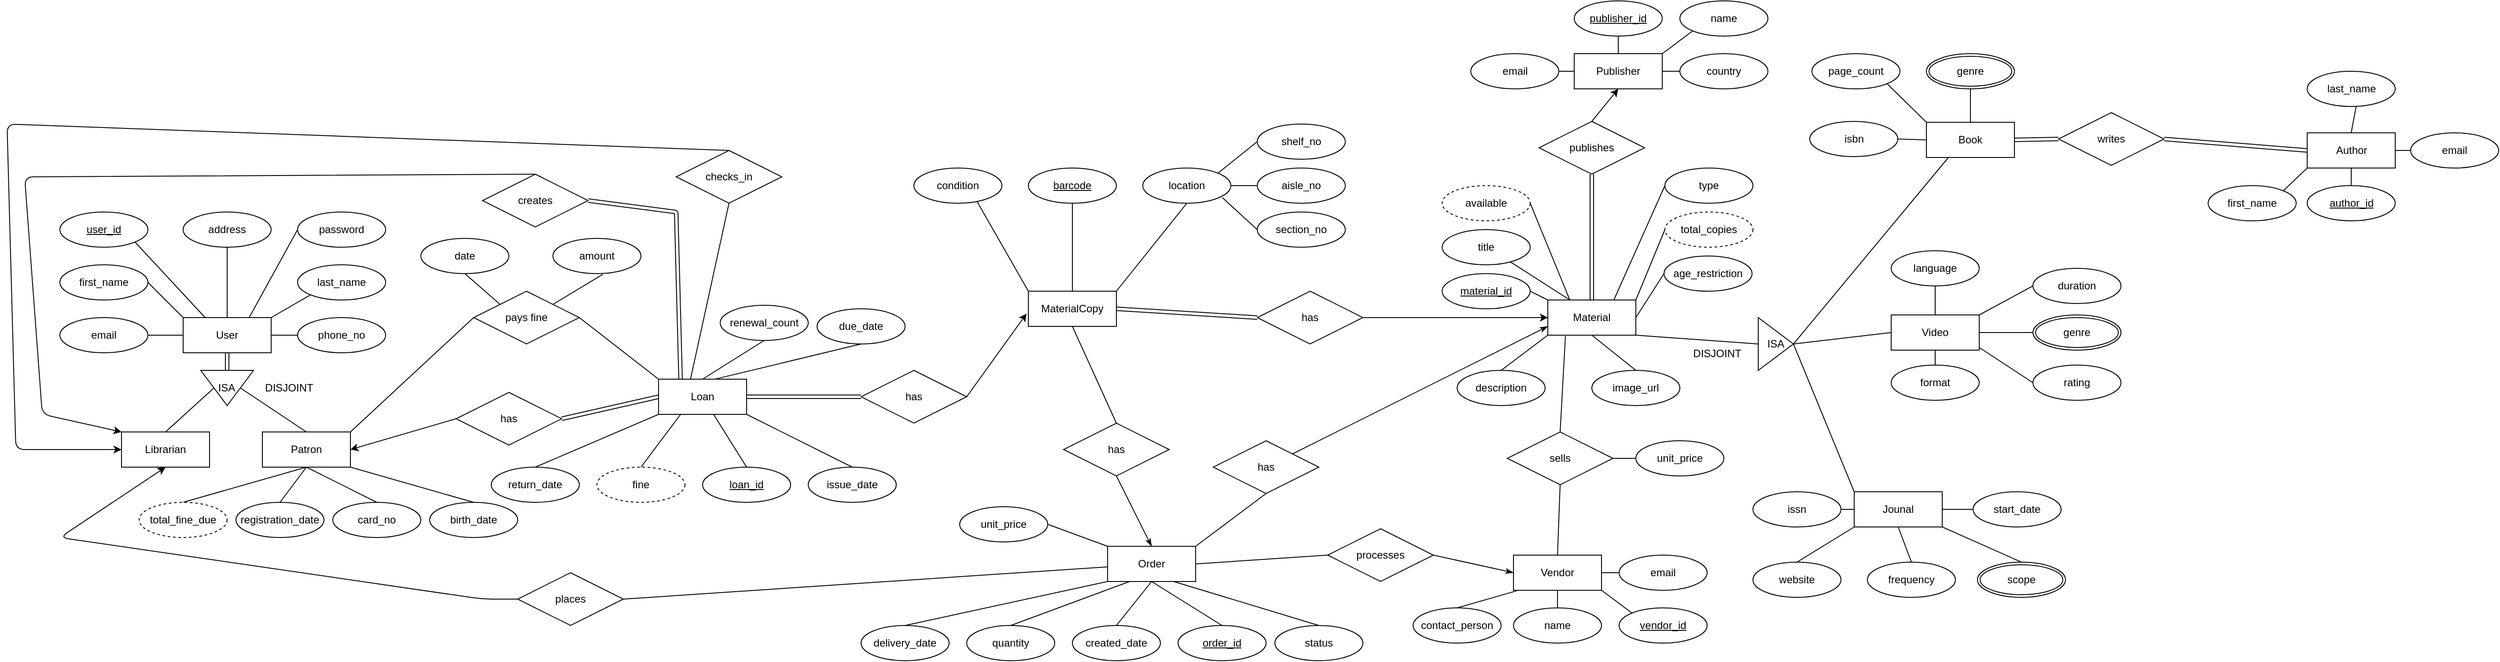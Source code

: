 <mxfile>
    <diagram name="v1" id="SepQrQeurzMGH9JgZFKj">
        <mxGraphModel dx="2544" dy="814" grid="1" gridSize="10" guides="1" tooltips="1" connect="1" arrows="1" fold="1" page="1" pageScale="1" pageWidth="1169" pageHeight="827" background="#ffffff" math="0" shadow="0">
            <root>
                <mxCell id="RIdGyOjVXvJQXManZpha-0"/>
                <mxCell id="RIdGyOjVXvJQXManZpha-1" parent="RIdGyOjVXvJQXManZpha-0"/>
                <mxCell id="RIdGyOjVXvJQXManZpha-2" style="edgeStyle=none;html=1;exitX=0.5;exitY=1;exitDx=0;exitDy=0;entryX=0;entryY=0.5;entryDx=0;entryDy=0;strokeColor=default;endArrow=none;endFill=0;shape=link;" parent="RIdGyOjVXvJQXManZpha-1" source="RIdGyOjVXvJQXManZpha-3" edge="1">
                    <mxGeometry relative="1" as="geometry">
                        <mxPoint x="250" y="420" as="targetPoint"/>
                    </mxGeometry>
                </mxCell>
                <mxCell id="RIdGyOjVXvJQXManZpha-3" value="User" style="whiteSpace=wrap;html=1;align=center;" parent="RIdGyOjVXvJQXManZpha-1" vertex="1">
                    <mxGeometry x="200" y="360" width="100" height="40" as="geometry"/>
                </mxCell>
                <mxCell id="RIdGyOjVXvJQXManZpha-4" value="Librarian" style="whiteSpace=wrap;html=1;align=center;" parent="RIdGyOjVXvJQXManZpha-1" vertex="1">
                    <mxGeometry x="130" y="490" width="100" height="40" as="geometry"/>
                </mxCell>
                <mxCell id="5" style="edgeStyle=none;html=1;exitX=1;exitY=1;exitDx=0;exitDy=0;entryX=0.5;entryY=0;entryDx=0;entryDy=0;endArrow=none;endFill=0;" parent="RIdGyOjVXvJQXManZpha-1" source="RIdGyOjVXvJQXManZpha-5" target="4" edge="1">
                    <mxGeometry relative="1" as="geometry"/>
                </mxCell>
                <mxCell id="RIdGyOjVXvJQXManZpha-5" value="Patron" style="whiteSpace=wrap;html=1;align=center;" parent="RIdGyOjVXvJQXManZpha-1" vertex="1">
                    <mxGeometry x="290" y="490" width="100" height="40" as="geometry"/>
                </mxCell>
                <mxCell id="RIdGyOjVXvJQXManZpha-6" value="user_id" style="ellipse;whiteSpace=wrap;html=1;align=center;fontStyle=4;" parent="RIdGyOjVXvJQXManZpha-1" vertex="1">
                    <mxGeometry x="60" y="240" width="100" height="40" as="geometry"/>
                </mxCell>
                <mxCell id="RIdGyOjVXvJQXManZpha-7" value="last_name" style="ellipse;whiteSpace=wrap;html=1;align=center;" parent="RIdGyOjVXvJQXManZpha-1" vertex="1">
                    <mxGeometry x="330" y="300" width="100" height="40" as="geometry"/>
                </mxCell>
                <mxCell id="RIdGyOjVXvJQXManZpha-8" value="first_name" style="ellipse;whiteSpace=wrap;html=1;align=center;" parent="RIdGyOjVXvJQXManZpha-1" vertex="1">
                    <mxGeometry x="60" y="300" width="100" height="40" as="geometry"/>
                </mxCell>
                <mxCell id="RIdGyOjVXvJQXManZpha-9" value="email" style="ellipse;whiteSpace=wrap;html=1;align=center;" parent="RIdGyOjVXvJQXManZpha-1" vertex="1">
                    <mxGeometry x="60" y="360" width="100" height="40" as="geometry"/>
                </mxCell>
                <mxCell id="RIdGyOjVXvJQXManZpha-10" value="phone_no" style="ellipse;whiteSpace=wrap;html=1;align=center;" parent="RIdGyOjVXvJQXManZpha-1" vertex="1">
                    <mxGeometry x="330" y="360" width="100" height="40" as="geometry"/>
                </mxCell>
                <mxCell id="RIdGyOjVXvJQXManZpha-11" value="address" style="ellipse;whiteSpace=wrap;html=1;align=center;" parent="RIdGyOjVXvJQXManZpha-1" vertex="1">
                    <mxGeometry x="200" y="240" width="100" height="40" as="geometry"/>
                </mxCell>
                <mxCell id="RIdGyOjVXvJQXManZpha-12" value="DISJOINT" style="text;html=1;align=center;verticalAlign=middle;resizable=0;points=[];autosize=1;strokeColor=none;fillColor=none;" parent="RIdGyOjVXvJQXManZpha-1" vertex="1">
                    <mxGeometry x="280" y="425" width="80" height="30" as="geometry"/>
                </mxCell>
                <mxCell id="RIdGyOjVXvJQXManZpha-13" value="" style="endArrow=none;html=1;rounded=0;exitX=1;exitY=0.5;exitDx=0;exitDy=0;entryX=0;entryY=0.5;entryDx=0;entryDy=0;" parent="RIdGyOjVXvJQXManZpha-1" source="RIdGyOjVXvJQXManZpha-9" target="RIdGyOjVXvJQXManZpha-3" edge="1">
                    <mxGeometry relative="1" as="geometry">
                        <mxPoint x="350" y="440" as="sourcePoint"/>
                        <mxPoint x="510" y="440" as="targetPoint"/>
                    </mxGeometry>
                </mxCell>
                <mxCell id="RIdGyOjVXvJQXManZpha-14" value="" style="endArrow=none;html=1;rounded=0;exitX=1;exitY=0.5;exitDx=0;exitDy=0;entryX=0;entryY=0.5;entryDx=0;entryDy=0;" parent="RIdGyOjVXvJQXManZpha-1" source="RIdGyOjVXvJQXManZpha-3" target="RIdGyOjVXvJQXManZpha-10" edge="1">
                    <mxGeometry relative="1" as="geometry">
                        <mxPoint x="350" y="440" as="sourcePoint"/>
                        <mxPoint x="510" y="440" as="targetPoint"/>
                    </mxGeometry>
                </mxCell>
                <mxCell id="RIdGyOjVXvJQXManZpha-15" value="" style="endArrow=none;html=1;rounded=0;exitX=0.5;exitY=1;exitDx=0;exitDy=0;entryX=0.5;entryY=0;entryDx=0;entryDy=0;" parent="RIdGyOjVXvJQXManZpha-1" source="RIdGyOjVXvJQXManZpha-11" target="RIdGyOjVXvJQXManZpha-3" edge="1">
                    <mxGeometry relative="1" as="geometry">
                        <mxPoint x="350" y="440" as="sourcePoint"/>
                        <mxPoint x="510" y="440" as="targetPoint"/>
                    </mxGeometry>
                </mxCell>
                <mxCell id="RIdGyOjVXvJQXManZpha-16" value="" style="endArrow=none;html=1;rounded=0;exitX=1;exitY=0.5;exitDx=0;exitDy=0;entryX=0;entryY=0;entryDx=0;entryDy=0;" parent="RIdGyOjVXvJQXManZpha-1" source="RIdGyOjVXvJQXManZpha-8" target="RIdGyOjVXvJQXManZpha-3" edge="1">
                    <mxGeometry relative="1" as="geometry">
                        <mxPoint x="170.0" y="390" as="sourcePoint"/>
                        <mxPoint x="210" y="390" as="targetPoint"/>
                    </mxGeometry>
                </mxCell>
                <mxCell id="RIdGyOjVXvJQXManZpha-17" value="" style="endArrow=none;html=1;rounded=0;exitX=0;exitY=1;exitDx=0;exitDy=0;entryX=1;entryY=0;entryDx=0;entryDy=0;" parent="RIdGyOjVXvJQXManZpha-1" source="RIdGyOjVXvJQXManZpha-7" target="RIdGyOjVXvJQXManZpha-3" edge="1">
                    <mxGeometry relative="1" as="geometry">
                        <mxPoint x="170.0" y="330" as="sourcePoint"/>
                        <mxPoint x="210" y="370" as="targetPoint"/>
                    </mxGeometry>
                </mxCell>
                <mxCell id="RIdGyOjVXvJQXManZpha-18" value="" style="endArrow=none;html=1;rounded=0;" parent="RIdGyOjVXvJQXManZpha-1" edge="1">
                    <mxGeometry relative="1" as="geometry">
                        <mxPoint x="180" y="490" as="sourcePoint"/>
                        <mxPoint x="235" y="440" as="targetPoint"/>
                    </mxGeometry>
                </mxCell>
                <mxCell id="RIdGyOjVXvJQXManZpha-19" value="" style="endArrow=none;html=1;rounded=0;exitX=0.5;exitY=0;exitDx=0;exitDy=0;entryX=0.5;entryY=0;entryDx=0;entryDy=0;" parent="RIdGyOjVXvJQXManZpha-1" source="RIdGyOjVXvJQXManZpha-5" edge="1">
                    <mxGeometry relative="1" as="geometry">
                        <mxPoint x="190" y="500" as="sourcePoint"/>
                        <mxPoint x="265" y="440" as="targetPoint"/>
                    </mxGeometry>
                </mxCell>
                <mxCell id="RIdGyOjVXvJQXManZpha-20" style="edgeStyle=none;html=1;exitX=0.5;exitY=0;exitDx=0;exitDy=0;entryX=0.5;entryY=1;entryDx=0;entryDy=0;strokeColor=default;endArrow=none;endFill=0;" parent="RIdGyOjVXvJQXManZpha-1" source="RIdGyOjVXvJQXManZpha-21" target="RIdGyOjVXvJQXManZpha-126" edge="1">
                    <mxGeometry relative="1" as="geometry">
                        <mxPoint x="2147.5" y="214" as="targetPoint"/>
                    </mxGeometry>
                </mxCell>
                <mxCell id="RIdGyOjVXvJQXManZpha-21" value="Book" style="whiteSpace=wrap;html=1;align=center;" parent="RIdGyOjVXvJQXManZpha-1" vertex="1">
                    <mxGeometry x="2180" y="138" width="100" height="40" as="geometry"/>
                </mxCell>
                <mxCell id="RIdGyOjVXvJQXManZpha-22" style="edgeStyle=none;html=1;exitX=0.777;exitY=0.921;exitDx=0;exitDy=0;entryX=0.25;entryY=0;entryDx=0;entryDy=0;strokeColor=default;endArrow=none;endFill=0;exitPerimeter=0;" parent="RIdGyOjVXvJQXManZpha-1" source="RIdGyOjVXvJQXManZpha-23" target="RIdGyOjVXvJQXManZpha-30" edge="1">
                    <mxGeometry relative="1" as="geometry"/>
                </mxCell>
                <mxCell id="RIdGyOjVXvJQXManZpha-23" value="title" style="ellipse;whiteSpace=wrap;html=1;align=center;" parent="RIdGyOjVXvJQXManZpha-1" vertex="1">
                    <mxGeometry x="1630" y="260" width="100" height="40" as="geometry"/>
                </mxCell>
                <mxCell id="RIdGyOjVXvJQXManZpha-24" style="edgeStyle=none;html=1;exitX=0;exitY=0.5;exitDx=0;exitDy=0;entryX=1;entryY=0.5;entryDx=0;entryDy=0;strokeColor=default;endArrow=none;endFill=0;shape=link;" parent="RIdGyOjVXvJQXManZpha-1" source="RIdGyOjVXvJQXManZpha-74" target="RIdGyOjVXvJQXManZpha-21" edge="1">
                    <mxGeometry relative="1" as="geometry">
                        <mxPoint x="2230" y="214" as="sourcePoint"/>
                    </mxGeometry>
                </mxCell>
                <mxCell id="VrRsRZyN2V9iupaul2xM-4" style="edgeStyle=none;html=1;exitX=1;exitY=0.5;exitDx=0;exitDy=0;entryX=0;entryY=0.5;entryDx=0;entryDy=0;endArrow=none;endFill=0;" parent="RIdGyOjVXvJQXManZpha-1" source="RIdGyOjVXvJQXManZpha-26" target="RIdGyOjVXvJQXManZpha-21" edge="1">
                    <mxGeometry relative="1" as="geometry"/>
                </mxCell>
                <mxCell id="RIdGyOjVXvJQXManZpha-26" value="isbn" style="ellipse;whiteSpace=wrap;html=1;align=center;" parent="RIdGyOjVXvJQXManZpha-1" vertex="1">
                    <mxGeometry x="2047.5" y="137" width="100" height="40" as="geometry"/>
                </mxCell>
                <mxCell id="RIdGyOjVXvJQXManZpha-28" style="edgeStyle=none;html=1;exitX=0.5;exitY=0;exitDx=0;exitDy=0;entryX=0.5;entryY=1;entryDx=0;entryDy=0;strokeColor=default;endArrow=none;endFill=0;shape=link;" parent="RIdGyOjVXvJQXManZpha-1" source="RIdGyOjVXvJQXManZpha-30" target="RIdGyOjVXvJQXManZpha-45" edge="1">
                    <mxGeometry relative="1" as="geometry"/>
                </mxCell>
                <mxCell id="RIdGyOjVXvJQXManZpha-29" style="edgeStyle=none;html=1;exitX=0;exitY=1;exitDx=0;exitDy=0;entryX=0.5;entryY=0;entryDx=0;entryDy=0;strokeColor=default;endArrow=none;endFill=0;" parent="RIdGyOjVXvJQXManZpha-1" source="RIdGyOjVXvJQXManZpha-30" target="RIdGyOjVXvJQXManZpha-109" edge="1">
                    <mxGeometry relative="1" as="geometry"/>
                </mxCell>
                <mxCell id="LkFbCkh8QFYrqqQ3-5kf-0" style="edgeStyle=none;html=1;exitX=1;exitY=1;exitDx=0;exitDy=0;entryX=0;entryY=0.5;entryDx=0;entryDy=0;endArrow=none;endFill=0;" parent="RIdGyOjVXvJQXManZpha-1" source="RIdGyOjVXvJQXManZpha-30" target="RIdGyOjVXvJQXManZpha-102" edge="1">
                    <mxGeometry relative="1" as="geometry"/>
                </mxCell>
                <mxCell id="RIdGyOjVXvJQXManZpha-30" value="Material" style="whiteSpace=wrap;html=1;align=center;" parent="RIdGyOjVXvJQXManZpha-1" vertex="1">
                    <mxGeometry x="1750" y="340" width="100" height="40" as="geometry"/>
                </mxCell>
                <mxCell id="RIdGyOjVXvJQXManZpha-32" value="location" style="ellipse;whiteSpace=wrap;html=1;align=center;" parent="RIdGyOjVXvJQXManZpha-1" vertex="1">
                    <mxGeometry x="1290" y="190" width="100" height="40" as="geometry"/>
                </mxCell>
                <mxCell id="RIdGyOjVXvJQXManZpha-38" style="edgeStyle=none;html=1;exitX=0.5;exitY=0;exitDx=0;exitDy=0;entryX=0.5;entryY=1;entryDx=0;entryDy=0;strokeColor=default;endArrow=none;endFill=0;" parent="RIdGyOjVXvJQXManZpha-1" source="RIdGyOjVXvJQXManZpha-41" target="RIdGyOjVXvJQXManZpha-42" edge="1">
                    <mxGeometry relative="1" as="geometry"/>
                </mxCell>
                <mxCell id="RIdGyOjVXvJQXManZpha-39" style="edgeStyle=none;html=1;exitX=1;exitY=0;exitDx=0;exitDy=0;entryX=0;entryY=1;entryDx=0;entryDy=0;strokeColor=default;endArrow=none;endFill=0;" parent="RIdGyOjVXvJQXManZpha-1" source="RIdGyOjVXvJQXManZpha-41" target="RIdGyOjVXvJQXManZpha-43" edge="1">
                    <mxGeometry relative="1" as="geometry"/>
                </mxCell>
                <mxCell id="RIdGyOjVXvJQXManZpha-40" style="edgeStyle=none;html=1;exitX=0;exitY=0.5;exitDx=0;exitDy=0;entryX=1;entryY=0.5;entryDx=0;entryDy=0;strokeColor=default;endArrow=none;endFill=0;" parent="RIdGyOjVXvJQXManZpha-1" source="RIdGyOjVXvJQXManZpha-41" target="RIdGyOjVXvJQXManZpha-81" edge="1">
                    <mxGeometry relative="1" as="geometry"/>
                </mxCell>
                <mxCell id="RIdGyOjVXvJQXManZpha-41" value="Publisher" style="whiteSpace=wrap;html=1;align=center;" parent="RIdGyOjVXvJQXManZpha-1" vertex="1">
                    <mxGeometry x="1780" y="60" width="100" height="40" as="geometry"/>
                </mxCell>
                <mxCell id="RIdGyOjVXvJQXManZpha-42" value="&lt;u&gt;publisher_id&lt;/u&gt;" style="ellipse;whiteSpace=wrap;html=1;align=center;" parent="RIdGyOjVXvJQXManZpha-1" vertex="1">
                    <mxGeometry x="1780" width="100" height="40" as="geometry"/>
                </mxCell>
                <mxCell id="RIdGyOjVXvJQXManZpha-43" value="name" style="ellipse;whiteSpace=wrap;html=1;align=center;" parent="RIdGyOjVXvJQXManZpha-1" vertex="1">
                    <mxGeometry x="1900" width="100" height="40" as="geometry"/>
                </mxCell>
                <mxCell id="RIdGyOjVXvJQXManZpha-44" style="edgeStyle=none;html=1;exitX=0.5;exitY=0;exitDx=0;exitDy=0;entryX=0.5;entryY=1;entryDx=0;entryDy=0;strokeColor=default;endArrow=classic;endFill=1;" parent="RIdGyOjVXvJQXManZpha-1" source="RIdGyOjVXvJQXManZpha-45" target="RIdGyOjVXvJQXManZpha-41" edge="1">
                    <mxGeometry relative="1" as="geometry"/>
                </mxCell>
                <mxCell id="RIdGyOjVXvJQXManZpha-45" value="publishes" style="shape=rhombus;perimeter=rhombusPerimeter;whiteSpace=wrap;html=1;align=center;" parent="RIdGyOjVXvJQXManZpha-1" vertex="1">
                    <mxGeometry x="1740" y="137" width="120" height="60" as="geometry"/>
                </mxCell>
                <mxCell id="VrRsRZyN2V9iupaul2xM-39" style="edgeStyle=none;html=1;exitX=0;exitY=0;exitDx=0;exitDy=0;strokeWidth=1;endArrow=none;endFill=0;entryX=1;entryY=0.5;entryDx=0;entryDy=0;" parent="RIdGyOjVXvJQXManZpha-1" source="RIdGyOjVXvJQXManZpha-46" target="RIdGyOjVXvJQXManZpha-102" edge="1">
                    <mxGeometry relative="1" as="geometry">
                        <mxPoint x="2000" y="440" as="targetPoint"/>
                    </mxGeometry>
                </mxCell>
                <mxCell id="RIdGyOjVXvJQXManZpha-46" value="Jounal" style="whiteSpace=wrap;html=1;align=center;" parent="RIdGyOjVXvJQXManZpha-1" vertex="1">
                    <mxGeometry x="2098" y="558" width="100" height="40" as="geometry"/>
                </mxCell>
                <mxCell id="RIdGyOjVXvJQXManZpha-47" style="edgeStyle=none;html=1;exitX=1;exitY=0.5;exitDx=0;exitDy=0;entryX=0;entryY=0.5;entryDx=0;entryDy=0;strokeColor=default;endArrow=none;endFill=0;" parent="RIdGyOjVXvJQXManZpha-1" source="RIdGyOjVXvJQXManZpha-48" target="RIdGyOjVXvJQXManZpha-46" edge="1">
                    <mxGeometry relative="1" as="geometry"/>
                </mxCell>
                <mxCell id="RIdGyOjVXvJQXManZpha-48" value="issn" style="ellipse;whiteSpace=wrap;html=1;align=center;" parent="RIdGyOjVXvJQXManZpha-1" vertex="1">
                    <mxGeometry x="1983" y="558" width="100" height="40" as="geometry"/>
                </mxCell>
                <mxCell id="RIdGyOjVXvJQXManZpha-49" value="" style="endArrow=none;html=1;rounded=0;exitX=1;exitY=1;exitDx=0;exitDy=0;entryX=0.25;entryY=0;entryDx=0;entryDy=0;" parent="RIdGyOjVXvJQXManZpha-1" source="RIdGyOjVXvJQXManZpha-6" target="RIdGyOjVXvJQXManZpha-3" edge="1">
                    <mxGeometry relative="1" as="geometry">
                        <mxPoint x="260" y="310" as="sourcePoint"/>
                        <mxPoint x="260" y="370" as="targetPoint"/>
                    </mxGeometry>
                </mxCell>
                <mxCell id="RIdGyOjVXvJQXManZpha-50" value="password" style="ellipse;whiteSpace=wrap;html=1;align=center;" parent="RIdGyOjVXvJQXManZpha-1" vertex="1">
                    <mxGeometry x="330" y="240" width="100" height="40" as="geometry"/>
                </mxCell>
                <mxCell id="RIdGyOjVXvJQXManZpha-51" value="" style="endArrow=none;html=1;rounded=0;exitX=0.75;exitY=0;exitDx=0;exitDy=0;entryX=0;entryY=0.5;entryDx=0;entryDy=0;" parent="RIdGyOjVXvJQXManZpha-1" source="RIdGyOjVXvJQXManZpha-3" target="RIdGyOjVXvJQXManZpha-50" edge="1">
                    <mxGeometry relative="1" as="geometry">
                        <mxPoint x="580" y="420" as="sourcePoint"/>
                        <mxPoint x="740" y="420" as="targetPoint"/>
                    </mxGeometry>
                </mxCell>
                <mxCell id="RIdGyOjVXvJQXManZpha-52" value="shelf_no" style="ellipse;whiteSpace=wrap;html=1;align=center;" parent="RIdGyOjVXvJQXManZpha-1" vertex="1">
                    <mxGeometry x="1420" y="140" width="100" height="40" as="geometry"/>
                </mxCell>
                <mxCell id="RIdGyOjVXvJQXManZpha-53" value="aisle_no" style="ellipse;whiteSpace=wrap;html=1;align=center;" parent="RIdGyOjVXvJQXManZpha-1" vertex="1">
                    <mxGeometry x="1420" y="190" width="100" height="40" as="geometry"/>
                </mxCell>
                <mxCell id="RIdGyOjVXvJQXManZpha-54" value="section_no" style="ellipse;whiteSpace=wrap;html=1;align=center;" parent="RIdGyOjVXvJQXManZpha-1" vertex="1">
                    <mxGeometry x="1420" y="240" width="100" height="40" as="geometry"/>
                </mxCell>
                <mxCell id="RIdGyOjVXvJQXManZpha-55" value="" style="endArrow=none;html=1;rounded=0;exitX=1;exitY=0;exitDx=0;exitDy=0;entryX=0;entryY=0.5;entryDx=0;entryDy=0;" parent="RIdGyOjVXvJQXManZpha-1" source="RIdGyOjVXvJQXManZpha-32" target="RIdGyOjVXvJQXManZpha-52" edge="1">
                    <mxGeometry relative="1" as="geometry">
                        <mxPoint x="955" y="570" as="sourcePoint"/>
                        <mxPoint x="880" y="520" as="targetPoint"/>
                    </mxGeometry>
                </mxCell>
                <mxCell id="RIdGyOjVXvJQXManZpha-56" value="" style="endArrow=none;html=1;rounded=0;exitX=0;exitY=0.5;exitDx=0;exitDy=0;entryX=1;entryY=0.5;entryDx=0;entryDy=0;" parent="RIdGyOjVXvJQXManZpha-1" source="RIdGyOjVXvJQXManZpha-53" target="RIdGyOjVXvJQXManZpha-32" edge="1">
                    <mxGeometry relative="1" as="geometry">
                        <mxPoint x="1380" y="305" as="sourcePoint"/>
                        <mxPoint x="1305" y="255" as="targetPoint"/>
                    </mxGeometry>
                </mxCell>
                <mxCell id="RIdGyOjVXvJQXManZpha-57" value="" style="endArrow=none;html=1;rounded=0;exitX=0;exitY=0.5;exitDx=0;exitDy=0;entryX=0.904;entryY=0.842;entryDx=0;entryDy=0;entryPerimeter=0;" parent="RIdGyOjVXvJQXManZpha-1" source="RIdGyOjVXvJQXManZpha-54" target="RIdGyOjVXvJQXManZpha-32" edge="1">
                    <mxGeometry relative="1" as="geometry">
                        <mxPoint x="1425" y="350" as="sourcePoint"/>
                        <mxPoint x="1350" y="300" as="targetPoint"/>
                    </mxGeometry>
                </mxCell>
                <mxCell id="RIdGyOjVXvJQXManZpha-58" style="edgeStyle=none;html=1;exitX=1;exitY=0.5;exitDx=0;exitDy=0;entryX=-0.02;entryY=0.636;entryDx=0;entryDy=0;strokeColor=default;endArrow=classic;endFill=1;entryPerimeter=0;" parent="RIdGyOjVXvJQXManZpha-1" source="RIdGyOjVXvJQXManZpha-125" target="VrRsRZyN2V9iupaul2xM-2" edge="1">
                    <mxGeometry relative="1" as="geometry">
                        <mxPoint x="1169" y="440.0" as="sourcePoint"/>
                    </mxGeometry>
                </mxCell>
                <mxCell id="RIdGyOjVXvJQXManZpha-59" style="edgeStyle=none;html=1;exitX=0.5;exitY=1;exitDx=0;exitDy=0;entryX=0.5;entryY=0;entryDx=0;entryDy=0;endArrow=none;endFill=0;" parent="RIdGyOjVXvJQXManZpha-1" source="RIdGyOjVXvJQXManZpha-60" target="RIdGyOjVXvJQXManZpha-120" edge="1">
                    <mxGeometry relative="1" as="geometry"/>
                </mxCell>
                <mxCell id="RIdGyOjVXvJQXManZpha-60" value="renewal_count" style="ellipse;whiteSpace=wrap;html=1;align=center;" parent="RIdGyOjVXvJQXManZpha-1" vertex="1">
                    <mxGeometry x="810" y="346" width="100" height="40" as="geometry"/>
                </mxCell>
                <mxCell id="RIdGyOjVXvJQXManZpha-61" style="edgeStyle=none;html=1;exitX=0.5;exitY=1;exitDx=0;exitDy=0;entryX=0.632;entryY=0.005;entryDx=0;entryDy=0;entryPerimeter=0;endArrow=none;endFill=0;" parent="RIdGyOjVXvJQXManZpha-1" source="RIdGyOjVXvJQXManZpha-62" target="RIdGyOjVXvJQXManZpha-120" edge="1">
                    <mxGeometry relative="1" as="geometry"/>
                </mxCell>
                <mxCell id="RIdGyOjVXvJQXManZpha-62" value="due_date" style="ellipse;whiteSpace=wrap;html=1;align=center;" parent="RIdGyOjVXvJQXManZpha-1" vertex="1">
                    <mxGeometry x="920" y="350" width="100" height="40" as="geometry"/>
                </mxCell>
                <mxCell id="RIdGyOjVXvJQXManZpha-63" style="edgeStyle=none;html=1;exitX=0.5;exitY=0;exitDx=0;exitDy=0;entryX=1;entryY=1;entryDx=0;entryDy=0;endArrow=none;endFill=0;" parent="RIdGyOjVXvJQXManZpha-1" source="RIdGyOjVXvJQXManZpha-64" target="RIdGyOjVXvJQXManZpha-120" edge="1">
                    <mxGeometry relative="1" as="geometry"/>
                </mxCell>
                <mxCell id="RIdGyOjVXvJQXManZpha-64" value="issue_date" style="ellipse;whiteSpace=wrap;html=1;align=center;" parent="RIdGyOjVXvJQXManZpha-1" vertex="1">
                    <mxGeometry x="910" y="530" width="100" height="40" as="geometry"/>
                </mxCell>
                <mxCell id="RIdGyOjVXvJQXManZpha-65" style="edgeStyle=none;html=1;exitX=0.5;exitY=0;exitDx=0;exitDy=0;entryX=0;entryY=1;entryDx=0;entryDy=0;endArrow=none;endFill=0;" parent="RIdGyOjVXvJQXManZpha-1" source="RIdGyOjVXvJQXManZpha-66" target="RIdGyOjVXvJQXManZpha-120" edge="1">
                    <mxGeometry relative="1" as="geometry"/>
                </mxCell>
                <mxCell id="RIdGyOjVXvJQXManZpha-66" value="return_date" style="ellipse;whiteSpace=wrap;html=1;align=center;" parent="RIdGyOjVXvJQXManZpha-1" vertex="1">
                    <mxGeometry x="550" y="530" width="100" height="40" as="geometry"/>
                </mxCell>
                <mxCell id="RIdGyOjVXvJQXManZpha-67" value="&lt;u&gt;material_id&lt;/u&gt;" style="ellipse;whiteSpace=wrap;html=1;align=center;" parent="RIdGyOjVXvJQXManZpha-1" vertex="1">
                    <mxGeometry x="1630" y="310" width="100" height="40" as="geometry"/>
                </mxCell>
                <mxCell id="VrRsRZyN2V9iupaul2xM-38" style="edgeStyle=none;html=1;exitX=0;exitY=0.5;exitDx=0;exitDy=0;strokeWidth=1;endArrow=none;endFill=0;entryX=1;entryY=0.5;entryDx=0;entryDy=0;" parent="RIdGyOjVXvJQXManZpha-1" source="RIdGyOjVXvJQXManZpha-68" target="RIdGyOjVXvJQXManZpha-102" edge="1">
                    <mxGeometry relative="1" as="geometry">
                        <mxPoint x="2030" y="400" as="targetPoint"/>
                    </mxGeometry>
                </mxCell>
                <mxCell id="RIdGyOjVXvJQXManZpha-68" value="Video" style="whiteSpace=wrap;html=1;align=center;" parent="RIdGyOjVXvJQXManZpha-1" vertex="1">
                    <mxGeometry x="2140" y="357" width="100" height="40" as="geometry"/>
                </mxCell>
                <mxCell id="RIdGyOjVXvJQXManZpha-69" style="edgeStyle=none;html=1;exitX=1;exitY=0.5;exitDx=0;exitDy=0;entryX=0;entryY=0;entryDx=0;entryDy=0;strokeColor=default;endArrow=none;endFill=0;" parent="RIdGyOjVXvJQXManZpha-1" source="RIdGyOjVXvJQXManZpha-67" target="RIdGyOjVXvJQXManZpha-30" edge="1">
                    <mxGeometry relative="1" as="geometry">
                        <mxPoint x="1717.7" y="266.84" as="sourcePoint"/>
                        <mxPoint x="1810" y="350" as="targetPoint"/>
                    </mxGeometry>
                </mxCell>
                <mxCell id="RIdGyOjVXvJQXManZpha-70" style="edgeStyle=none;html=1;exitX=0.5;exitY=0;exitDx=0;exitDy=0;entryX=0.557;entryY=0.988;entryDx=0;entryDy=0;strokeColor=default;endArrow=none;endFill=0;entryPerimeter=0;" parent="RIdGyOjVXvJQXManZpha-1" source="RIdGyOjVXvJQXManZpha-72" target="RIdGyOjVXvJQXManZpha-78" edge="1">
                    <mxGeometry relative="1" as="geometry"/>
                </mxCell>
                <mxCell id="RIdGyOjVXvJQXManZpha-71" style="edgeStyle=none;html=1;exitX=0;exitY=1;exitDx=0;exitDy=0;entryX=1;entryY=0;entryDx=0;entryDy=0;strokeColor=default;endArrow=none;endFill=0;" parent="RIdGyOjVXvJQXManZpha-1" source="RIdGyOjVXvJQXManZpha-72" target="RIdGyOjVXvJQXManZpha-77" edge="1">
                    <mxGeometry relative="1" as="geometry"/>
                </mxCell>
                <mxCell id="RIdGyOjVXvJQXManZpha-72" value="Author" style="whiteSpace=wrap;html=1;align=center;" parent="RIdGyOjVXvJQXManZpha-1" vertex="1">
                    <mxGeometry x="2612.5" y="150" width="100" height="40" as="geometry"/>
                </mxCell>
                <mxCell id="RIdGyOjVXvJQXManZpha-73" style="edgeStyle=none;html=1;exitX=1;exitY=0.5;exitDx=0;exitDy=0;entryX=0;entryY=0.5;entryDx=0;entryDy=0;strokeColor=default;endArrow=none;endFill=0;shape=link;" parent="RIdGyOjVXvJQXManZpha-1" source="RIdGyOjVXvJQXManZpha-74" target="RIdGyOjVXvJQXManZpha-72" edge="1">
                    <mxGeometry relative="1" as="geometry">
                        <mxPoint x="2652.5" y="88" as="sourcePoint"/>
                    </mxGeometry>
                </mxCell>
                <mxCell id="RIdGyOjVXvJQXManZpha-74" value="writes" style="shape=rhombus;perimeter=rhombusPerimeter;whiteSpace=wrap;html=1;align=center;" parent="RIdGyOjVXvJQXManZpha-1" vertex="1">
                    <mxGeometry x="2330" y="127" width="120" height="60" as="geometry"/>
                </mxCell>
                <mxCell id="RIdGyOjVXvJQXManZpha-75" style="edgeStyle=none;html=1;exitX=0.5;exitY=0;exitDx=0;exitDy=0;entryX=0.5;entryY=1;entryDx=0;entryDy=0;strokeColor=default;endArrow=none;endFill=0;" parent="RIdGyOjVXvJQXManZpha-1" source="RIdGyOjVXvJQXManZpha-76" target="RIdGyOjVXvJQXManZpha-72" edge="1">
                    <mxGeometry relative="1" as="geometry"/>
                </mxCell>
                <mxCell id="RIdGyOjVXvJQXManZpha-76" value="&lt;u&gt;author_id&lt;/u&gt;" style="ellipse;whiteSpace=wrap;html=1;align=center;" parent="RIdGyOjVXvJQXManZpha-1" vertex="1">
                    <mxGeometry x="2612.5" y="210" width="100" height="40" as="geometry"/>
                </mxCell>
                <mxCell id="RIdGyOjVXvJQXManZpha-77" value="first_name" style="ellipse;whiteSpace=wrap;html=1;align=center;" parent="RIdGyOjVXvJQXManZpha-1" vertex="1">
                    <mxGeometry x="2500" y="210" width="100" height="40" as="geometry"/>
                </mxCell>
                <mxCell id="RIdGyOjVXvJQXManZpha-78" value="last_name" style="ellipse;whiteSpace=wrap;html=1;align=center;" parent="RIdGyOjVXvJQXManZpha-1" vertex="1">
                    <mxGeometry x="2612.5" y="80" width="100" height="40" as="geometry"/>
                </mxCell>
                <mxCell id="RIdGyOjVXvJQXManZpha-79" style="edgeStyle=none;html=1;exitX=0;exitY=0.5;exitDx=0;exitDy=0;entryX=1;entryY=0.5;entryDx=0;entryDy=0;strokeColor=default;endArrow=none;endFill=0;" parent="RIdGyOjVXvJQXManZpha-1" source="RIdGyOjVXvJQXManZpha-80" target="RIdGyOjVXvJQXManZpha-72" edge="1">
                    <mxGeometry relative="1" as="geometry"/>
                </mxCell>
                <mxCell id="RIdGyOjVXvJQXManZpha-80" value="email" style="ellipse;whiteSpace=wrap;html=1;align=center;" parent="RIdGyOjVXvJQXManZpha-1" vertex="1">
                    <mxGeometry x="2730" y="150" width="100" height="40" as="geometry"/>
                </mxCell>
                <mxCell id="RIdGyOjVXvJQXManZpha-81" value="email" style="ellipse;whiteSpace=wrap;html=1;align=center;" parent="RIdGyOjVXvJQXManZpha-1" vertex="1">
                    <mxGeometry x="1662.5" y="60" width="100" height="40" as="geometry"/>
                </mxCell>
                <mxCell id="RIdGyOjVXvJQXManZpha-82" style="edgeStyle=none;html=1;exitX=0;exitY=0.5;exitDx=0;exitDy=0;strokeColor=default;endArrow=none;endFill=0;" parent="RIdGyOjVXvJQXManZpha-1" source="RIdGyOjVXvJQXManZpha-83" target="RIdGyOjVXvJQXManZpha-41" edge="1">
                    <mxGeometry relative="1" as="geometry">
                        <mxPoint x="2000" y="80" as="targetPoint"/>
                    </mxGeometry>
                </mxCell>
                <mxCell id="RIdGyOjVXvJQXManZpha-83" value="country" style="ellipse;whiteSpace=wrap;html=1;align=center;" parent="RIdGyOjVXvJQXManZpha-1" vertex="1">
                    <mxGeometry x="1900" y="60" width="100" height="40" as="geometry"/>
                </mxCell>
                <mxCell id="RIdGyOjVXvJQXManZpha-84" value="DISJOINT" style="text;html=1;align=center;verticalAlign=middle;resizable=0;points=[];autosize=1;strokeColor=none;fillColor=none;" parent="RIdGyOjVXvJQXManZpha-1" vertex="1">
                    <mxGeometry x="1902" y="386" width="80" height="30" as="geometry"/>
                </mxCell>
                <mxCell id="RIdGyOjVXvJQXManZpha-85" style="edgeStyle=none;html=1;exitX=0.5;exitY=0;exitDx=0;exitDy=0;entryX=0.5;entryY=1;entryDx=0;entryDy=0;strokeColor=default;endArrow=none;endFill=0;" parent="RIdGyOjVXvJQXManZpha-1" source="RIdGyOjVXvJQXManZpha-86" target="RIdGyOjVXvJQXManZpha-5" edge="1">
                    <mxGeometry relative="1" as="geometry"/>
                </mxCell>
                <mxCell id="RIdGyOjVXvJQXManZpha-86" value="total_fine_due" style="ellipse;whiteSpace=wrap;html=1;align=center;dashed=1;" parent="RIdGyOjVXvJQXManZpha-1" vertex="1">
                    <mxGeometry x="150" y="570" width="100" height="40" as="geometry"/>
                </mxCell>
                <mxCell id="RIdGyOjVXvJQXManZpha-87" style="edgeStyle=none;html=1;exitX=0.5;exitY=0;exitDx=0;exitDy=0;entryX=0.5;entryY=1;entryDx=0;entryDy=0;strokeColor=default;endArrow=none;endFill=0;" parent="RIdGyOjVXvJQXManZpha-1" source="RIdGyOjVXvJQXManZpha-88" target="RIdGyOjVXvJQXManZpha-46" edge="1">
                    <mxGeometry relative="1" as="geometry"/>
                </mxCell>
                <mxCell id="RIdGyOjVXvJQXManZpha-88" value="frequency" style="ellipse;whiteSpace=wrap;html=1;align=center;" parent="RIdGyOjVXvJQXManZpha-1" vertex="1">
                    <mxGeometry x="2113" y="638" width="100" height="40" as="geometry"/>
                </mxCell>
                <mxCell id="RIdGyOjVXvJQXManZpha-89" style="edgeStyle=none;html=1;strokeColor=default;endArrow=none;endFill=0;entryX=1;entryY=1;entryDx=0;entryDy=0;exitX=0.5;exitY=0;exitDx=0;exitDy=0;" parent="RIdGyOjVXvJQXManZpha-1" source="RIdGyOjVXvJQXManZpha-128" target="RIdGyOjVXvJQXManZpha-46" edge="1">
                    <mxGeometry relative="1" as="geometry">
                        <mxPoint x="2203" y="598" as="targetPoint"/>
                        <mxPoint x="2294" y="648" as="sourcePoint"/>
                    </mxGeometry>
                </mxCell>
                <mxCell id="RIdGyOjVXvJQXManZpha-90" style="edgeStyle=none;html=1;exitX=0.5;exitY=0;exitDx=0;exitDy=0;entryX=0;entryY=1;entryDx=0;entryDy=0;strokeColor=default;endArrow=none;endFill=0;" parent="RIdGyOjVXvJQXManZpha-1" source="RIdGyOjVXvJQXManZpha-91" target="RIdGyOjVXvJQXManZpha-46" edge="1">
                    <mxGeometry relative="1" as="geometry"/>
                </mxCell>
                <mxCell id="RIdGyOjVXvJQXManZpha-91" value="website" style="ellipse;whiteSpace=wrap;html=1;align=center;" parent="RIdGyOjVXvJQXManZpha-1" vertex="1">
                    <mxGeometry x="1983" y="638" width="100" height="40" as="geometry"/>
                </mxCell>
                <mxCell id="RIdGyOjVXvJQXManZpha-92" style="edgeStyle=none;html=1;exitX=0;exitY=0.5;exitDx=0;exitDy=0;entryX=1;entryY=0.5;entryDx=0;entryDy=0;strokeColor=default;endArrow=none;endFill=0;" parent="RIdGyOjVXvJQXManZpha-1" source="RIdGyOjVXvJQXManZpha-93" target="RIdGyOjVXvJQXManZpha-46" edge="1">
                    <mxGeometry relative="1" as="geometry"/>
                </mxCell>
                <mxCell id="RIdGyOjVXvJQXManZpha-93" value="start_date" style="ellipse;whiteSpace=wrap;html=1;align=center;" parent="RIdGyOjVXvJQXManZpha-1" vertex="1">
                    <mxGeometry x="2233" y="558" width="100" height="40" as="geometry"/>
                </mxCell>
                <mxCell id="RIdGyOjVXvJQXManZpha-94" style="edgeStyle=none;html=1;exitX=0;exitY=0.5;exitDx=0;exitDy=0;entryX=1;entryY=0.5;entryDx=0;entryDy=0;strokeColor=default;endArrow=none;endFill=0;" parent="RIdGyOjVXvJQXManZpha-1" source="RIdGyOjVXvJQXManZpha-127" target="RIdGyOjVXvJQXManZpha-68" edge="1">
                    <mxGeometry relative="1" as="geometry">
                        <mxPoint x="2270" y="378" as="sourcePoint"/>
                    </mxGeometry>
                </mxCell>
                <mxCell id="RIdGyOjVXvJQXManZpha-95" style="edgeStyle=none;html=1;exitX=0;exitY=0.5;exitDx=0;exitDy=0;entryX=1;entryY=0.925;entryDx=0;entryDy=0;entryPerimeter=0;strokeColor=default;endArrow=none;endFill=0;" parent="RIdGyOjVXvJQXManZpha-1" source="RIdGyOjVXvJQXManZpha-96" target="RIdGyOjVXvJQXManZpha-68" edge="1">
                    <mxGeometry relative="1" as="geometry"/>
                </mxCell>
                <mxCell id="RIdGyOjVXvJQXManZpha-96" value="rating" style="ellipse;whiteSpace=wrap;html=1;align=center;" parent="RIdGyOjVXvJQXManZpha-1" vertex="1">
                    <mxGeometry x="2301" y="414" width="100" height="40" as="geometry"/>
                </mxCell>
                <mxCell id="RIdGyOjVXvJQXManZpha-97" style="edgeStyle=none;html=1;exitX=0.5;exitY=0;exitDx=0;exitDy=0;entryX=0.5;entryY=1;entryDx=0;entryDy=0;strokeColor=default;endArrow=none;endFill=0;" parent="RIdGyOjVXvJQXManZpha-1" source="RIdGyOjVXvJQXManZpha-98" target="RIdGyOjVXvJQXManZpha-68" edge="1">
                    <mxGeometry relative="1" as="geometry"/>
                </mxCell>
                <mxCell id="RIdGyOjVXvJQXManZpha-98" value="format" style="ellipse;whiteSpace=wrap;html=1;align=center;" parent="RIdGyOjVXvJQXManZpha-1" vertex="1">
                    <mxGeometry x="2140" y="414" width="100" height="40" as="geometry"/>
                </mxCell>
                <mxCell id="RIdGyOjVXvJQXManZpha-99" style="edgeStyle=none;html=1;exitX=0.5;exitY=0;exitDx=0;exitDy=0;entryX=0.5;entryY=1;entryDx=0;entryDy=0;strokeColor=default;endArrow=none;endFill=0;" parent="RIdGyOjVXvJQXManZpha-1" source="RIdGyOjVXvJQXManZpha-100" target="RIdGyOjVXvJQXManZpha-30" edge="1">
                    <mxGeometry relative="1" as="geometry"/>
                </mxCell>
                <mxCell id="RIdGyOjVXvJQXManZpha-100" value="image_url" style="ellipse;whiteSpace=wrap;html=1;align=center;" parent="RIdGyOjVXvJQXManZpha-1" vertex="1">
                    <mxGeometry x="1800" y="420" width="100" height="40" as="geometry"/>
                </mxCell>
                <mxCell id="RIdGyOjVXvJQXManZpha-104" value="" style="group" parent="RIdGyOjVXvJQXManZpha-1" vertex="1" connectable="0">
                    <mxGeometry x="220" y="420" width="60" height="40" as="geometry"/>
                </mxCell>
                <mxCell id="RIdGyOjVXvJQXManZpha-105" value="" style="triangle;whiteSpace=wrap;html=1;rotation=90;labelPosition=center;verticalLabelPosition=middle;align=center;verticalAlign=middle;" parent="RIdGyOjVXvJQXManZpha-104" vertex="1">
                    <mxGeometry x="10" y="-10" width="40" height="60" as="geometry"/>
                </mxCell>
                <mxCell id="RIdGyOjVXvJQXManZpha-106" value="ISA" style="text;html=1;align=center;verticalAlign=middle;resizable=0;points=[];autosize=1;strokeColor=none;fillColor=none;" parent="RIdGyOjVXvJQXManZpha-104" vertex="1">
                    <mxGeometry x="9" y="5" width="40" height="30" as="geometry"/>
                </mxCell>
                <mxCell id="RIdGyOjVXvJQXManZpha-107" style="edgeStyle=none;html=1;exitX=0;exitY=0.5;exitDx=0;exitDy=0;entryX=1;entryY=0;entryDx=0;entryDy=0;strokeColor=default;endArrow=none;endFill=0;" parent="RIdGyOjVXvJQXManZpha-1" source="RIdGyOjVXvJQXManZpha-108" target="RIdGyOjVXvJQXManZpha-68" edge="1">
                    <mxGeometry relative="1" as="geometry"/>
                </mxCell>
                <mxCell id="RIdGyOjVXvJQXManZpha-108" value="duration" style="ellipse;whiteSpace=wrap;html=1;align=center;" parent="RIdGyOjVXvJQXManZpha-1" vertex="1">
                    <mxGeometry x="2301" y="304" width="100" height="40" as="geometry"/>
                </mxCell>
                <mxCell id="RIdGyOjVXvJQXManZpha-109" value="description" style="ellipse;whiteSpace=wrap;html=1;align=center;" parent="RIdGyOjVXvJQXManZpha-1" vertex="1">
                    <mxGeometry x="1647" y="420" width="100" height="40" as="geometry"/>
                </mxCell>
                <mxCell id="RIdGyOjVXvJQXManZpha-110" style="edgeStyle=none;html=1;exitX=0.5;exitY=1;exitDx=0;exitDy=0;entryX=0.5;entryY=0;entryDx=0;entryDy=0;strokeColor=default;endArrow=none;endFill=0;" parent="RIdGyOjVXvJQXManZpha-1" source="RIdGyOjVXvJQXManZpha-111" target="RIdGyOjVXvJQXManZpha-68" edge="1">
                    <mxGeometry relative="1" as="geometry"/>
                </mxCell>
                <mxCell id="RIdGyOjVXvJQXManZpha-111" value="language" style="ellipse;whiteSpace=wrap;html=1;align=center;" parent="RIdGyOjVXvJQXManZpha-1" vertex="1">
                    <mxGeometry x="2140" y="284" width="100" height="40" as="geometry"/>
                </mxCell>
                <mxCell id="RIdGyOjVXvJQXManZpha-112" style="edgeStyle=none;html=1;exitX=0.5;exitY=0;exitDx=0;exitDy=0;entryX=0.5;entryY=1;entryDx=0;entryDy=0;endArrow=none;endFill=0;" parent="RIdGyOjVXvJQXManZpha-1" source="RIdGyOjVXvJQXManZpha-113" target="RIdGyOjVXvJQXManZpha-5" edge="1">
                    <mxGeometry relative="1" as="geometry"/>
                </mxCell>
                <mxCell id="RIdGyOjVXvJQXManZpha-113" value="card_no" style="ellipse;whiteSpace=wrap;html=1;align=center;" parent="RIdGyOjVXvJQXManZpha-1" vertex="1">
                    <mxGeometry x="370" y="570" width="100" height="40" as="geometry"/>
                </mxCell>
                <mxCell id="RIdGyOjVXvJQXManZpha-114" style="edgeStyle=none;html=1;exitX=0.5;exitY=0;exitDx=0;exitDy=0;entryX=0.5;entryY=1;entryDx=0;entryDy=0;endArrow=none;endFill=0;" parent="RIdGyOjVXvJQXManZpha-1" source="RIdGyOjVXvJQXManZpha-115" target="RIdGyOjVXvJQXManZpha-5" edge="1">
                    <mxGeometry relative="1" as="geometry"/>
                </mxCell>
                <mxCell id="RIdGyOjVXvJQXManZpha-115" value="registration_date" style="ellipse;whiteSpace=wrap;html=1;align=center;" parent="RIdGyOjVXvJQXManZpha-1" vertex="1">
                    <mxGeometry x="260" y="570" width="100" height="40" as="geometry"/>
                </mxCell>
                <mxCell id="RIdGyOjVXvJQXManZpha-116" style="edgeStyle=none;html=1;exitX=1;exitY=0.5;exitDx=0;exitDy=0;entryX=0.25;entryY=0;entryDx=0;entryDy=0;endArrow=none;endFill=0;" parent="RIdGyOjVXvJQXManZpha-1" source="RIdGyOjVXvJQXManZpha-117" target="RIdGyOjVXvJQXManZpha-30" edge="1">
                    <mxGeometry relative="1" as="geometry"/>
                </mxCell>
                <mxCell id="RIdGyOjVXvJQXManZpha-117" value="available" style="ellipse;whiteSpace=wrap;html=1;align=center;dashed=1;" parent="RIdGyOjVXvJQXManZpha-1" vertex="1">
                    <mxGeometry x="1630" y="210" width="100" height="40" as="geometry"/>
                </mxCell>
                <mxCell id="RIdGyOjVXvJQXManZpha-118" style="edgeStyle=none;html=1;exitX=0;exitY=0.5;exitDx=0;exitDy=0;entryX=1;entryY=0.5;entryDx=0;entryDy=0;endArrow=none;endFill=0;shape=link;" parent="RIdGyOjVXvJQXManZpha-1" source="RIdGyOjVXvJQXManZpha-120" target="RIdGyOjVXvJQXManZpha-124" edge="1">
                    <mxGeometry relative="1" as="geometry"/>
                </mxCell>
                <mxCell id="RIdGyOjVXvJQXManZpha-119" style="edgeStyle=none;html=1;exitX=1;exitY=0.5;exitDx=0;exitDy=0;entryX=0;entryY=0.5;entryDx=0;entryDy=0;endArrow=none;endFill=0;shape=link;" parent="RIdGyOjVXvJQXManZpha-1" source="RIdGyOjVXvJQXManZpha-120" target="RIdGyOjVXvJQXManZpha-125" edge="1">
                    <mxGeometry relative="1" as="geometry"/>
                </mxCell>
                <mxCell id="RIdGyOjVXvJQXManZpha-120" value="Loan" style="whiteSpace=wrap;html=1;align=center;" parent="RIdGyOjVXvJQXManZpha-1" vertex="1">
                    <mxGeometry x="740" y="430" width="100" height="40" as="geometry"/>
                </mxCell>
                <mxCell id="RIdGyOjVXvJQXManZpha-121" style="edgeStyle=none;html=1;exitX=0.5;exitY=0;exitDx=0;exitDy=0;endArrow=none;endFill=0;" parent="RIdGyOjVXvJQXManZpha-1" source="RIdGyOjVXvJQXManZpha-122" target="RIdGyOjVXvJQXManZpha-120" edge="1">
                    <mxGeometry relative="1" as="geometry"/>
                </mxCell>
                <mxCell id="RIdGyOjVXvJQXManZpha-122" value="&lt;u&gt;loan_id&lt;/u&gt;" style="ellipse;whiteSpace=wrap;html=1;align=center;" parent="RIdGyOjVXvJQXManZpha-1" vertex="1">
                    <mxGeometry x="790" y="530" width="100" height="40" as="geometry"/>
                </mxCell>
                <mxCell id="RIdGyOjVXvJQXManZpha-123" style="edgeStyle=none;html=1;exitX=0;exitY=0.5;exitDx=0;exitDy=0;entryX=1;entryY=0.5;entryDx=0;entryDy=0;endArrow=classic;endFill=1;" parent="RIdGyOjVXvJQXManZpha-1" source="RIdGyOjVXvJQXManZpha-124" target="RIdGyOjVXvJQXManZpha-5" edge="1">
                    <mxGeometry relative="1" as="geometry"/>
                </mxCell>
                <mxCell id="RIdGyOjVXvJQXManZpha-124" value="has" style="shape=rhombus;perimeter=rhombusPerimeter;whiteSpace=wrap;html=1;align=center;" parent="RIdGyOjVXvJQXManZpha-1" vertex="1">
                    <mxGeometry x="510" y="445" width="120" height="60" as="geometry"/>
                </mxCell>
                <mxCell id="RIdGyOjVXvJQXManZpha-125" value="has" style="shape=rhombus;perimeter=rhombusPerimeter;whiteSpace=wrap;html=1;align=center;" parent="RIdGyOjVXvJQXManZpha-1" vertex="1">
                    <mxGeometry x="970" y="420" width="120" height="60" as="geometry"/>
                </mxCell>
                <mxCell id="RIdGyOjVXvJQXManZpha-126" value="genre" style="ellipse;shape=doubleEllipse;margin=3;whiteSpace=wrap;html=1;align=center;" parent="RIdGyOjVXvJQXManZpha-1" vertex="1">
                    <mxGeometry x="2180" y="60" width="100" height="40" as="geometry"/>
                </mxCell>
                <mxCell id="RIdGyOjVXvJQXManZpha-127" value="genre" style="ellipse;shape=doubleEllipse;margin=3;whiteSpace=wrap;html=1;align=center;" parent="RIdGyOjVXvJQXManZpha-1" vertex="1">
                    <mxGeometry x="2301" y="357" width="100" height="40" as="geometry"/>
                </mxCell>
                <mxCell id="RIdGyOjVXvJQXManZpha-128" value="scope" style="ellipse;shape=doubleEllipse;margin=3;whiteSpace=wrap;html=1;align=center;" parent="RIdGyOjVXvJQXManZpha-1" vertex="1">
                    <mxGeometry x="2238" y="638" width="100" height="40" as="geometry"/>
                </mxCell>
                <mxCell id="RIdGyOjVXvJQXManZpha-129" style="edgeStyle=none;html=1;exitX=0.5;exitY=0;exitDx=0;exitDy=0;entryX=0.25;entryY=1;entryDx=0;entryDy=0;endArrow=none;endFill=0;" parent="RIdGyOjVXvJQXManZpha-1" source="RIdGyOjVXvJQXManZpha-130" target="RIdGyOjVXvJQXManZpha-120" edge="1">
                    <mxGeometry relative="1" as="geometry"/>
                </mxCell>
                <mxCell id="RIdGyOjVXvJQXManZpha-130" value="fine" style="ellipse;whiteSpace=wrap;html=1;align=center;dashed=1;" parent="RIdGyOjVXvJQXManZpha-1" vertex="1">
                    <mxGeometry x="670" y="530" width="100" height="40" as="geometry"/>
                </mxCell>
                <mxCell id="RIdGyOjVXvJQXManZpha-131" style="edgeStyle=none;html=1;exitX=1;exitY=0.5;exitDx=0;exitDy=0;endArrow=none;endFill=0;" parent="RIdGyOjVXvJQXManZpha-1" source="RIdGyOjVXvJQXManZpha-135" edge="1">
                    <mxGeometry relative="1" as="geometry">
                        <mxPoint x="740" y="430" as="targetPoint"/>
                    </mxGeometry>
                </mxCell>
                <mxCell id="RIdGyOjVXvJQXManZpha-132" style="edgeStyle=none;html=1;exitX=0;exitY=0.5;exitDx=0;exitDy=0;entryX=1;entryY=0;entryDx=0;entryDy=0;endArrow=none;endFill=0;" parent="RIdGyOjVXvJQXManZpha-1" source="RIdGyOjVXvJQXManZpha-135" target="RIdGyOjVXvJQXManZpha-5" edge="1">
                    <mxGeometry relative="1" as="geometry"/>
                </mxCell>
                <mxCell id="RIdGyOjVXvJQXManZpha-133" style="edgeStyle=none;html=1;exitX=0;exitY=0;exitDx=0;exitDy=0;entryX=0.5;entryY=1;entryDx=0;entryDy=0;endArrow=none;endFill=0;" parent="RIdGyOjVXvJQXManZpha-1" source="RIdGyOjVXvJQXManZpha-135" target="RIdGyOjVXvJQXManZpha-136" edge="1">
                    <mxGeometry relative="1" as="geometry"/>
                </mxCell>
                <mxCell id="RIdGyOjVXvJQXManZpha-134" style="edgeStyle=none;html=1;exitX=1;exitY=0;exitDx=0;exitDy=0;entryX=0.567;entryY=1.021;entryDx=0;entryDy=0;entryPerimeter=0;endArrow=none;endFill=0;" parent="RIdGyOjVXvJQXManZpha-1" source="RIdGyOjVXvJQXManZpha-135" target="RIdGyOjVXvJQXManZpha-137" edge="1">
                    <mxGeometry relative="1" as="geometry"/>
                </mxCell>
                <mxCell id="RIdGyOjVXvJQXManZpha-135" value="pays fine" style="shape=rhombus;perimeter=rhombusPerimeter;whiteSpace=wrap;html=1;align=center;" parent="RIdGyOjVXvJQXManZpha-1" vertex="1">
                    <mxGeometry x="530" y="330" width="120" height="60" as="geometry"/>
                </mxCell>
                <mxCell id="RIdGyOjVXvJQXManZpha-136" value="date" style="ellipse;whiteSpace=wrap;html=1;align=center;" parent="RIdGyOjVXvJQXManZpha-1" vertex="1">
                    <mxGeometry x="470" y="270" width="100" height="40" as="geometry"/>
                </mxCell>
                <mxCell id="RIdGyOjVXvJQXManZpha-137" value="amount" style="ellipse;whiteSpace=wrap;html=1;align=center;" parent="RIdGyOjVXvJQXManZpha-1" vertex="1">
                    <mxGeometry x="620" y="270" width="100" height="40" as="geometry"/>
                </mxCell>
                <mxCell id="VrRsRZyN2V9iupaul2xM-1" value="Vendor" style="whiteSpace=wrap;html=1;align=center;" parent="RIdGyOjVXvJQXManZpha-1" vertex="1">
                    <mxGeometry x="1711" y="630" width="100" height="40" as="geometry"/>
                </mxCell>
                <mxCell id="VrRsRZyN2V9iupaul2xM-9" style="edgeStyle=none;html=1;exitX=0.5;exitY=0;exitDx=0;exitDy=0;entryX=0.5;entryY=1;entryDx=0;entryDy=0;endArrow=none;endFill=0;" parent="RIdGyOjVXvJQXManZpha-1" source="VrRsRZyN2V9iupaul2xM-2" target="VrRsRZyN2V9iupaul2xM-5" edge="1">
                    <mxGeometry relative="1" as="geometry"/>
                </mxCell>
                <mxCell id="VrRsRZyN2V9iupaul2xM-10" style="edgeStyle=none;html=1;exitX=1;exitY=0;exitDx=0;exitDy=0;entryX=0.5;entryY=1;entryDx=0;entryDy=0;endArrow=none;endFill=0;" parent="RIdGyOjVXvJQXManZpha-1" source="VrRsRZyN2V9iupaul2xM-2" target="RIdGyOjVXvJQXManZpha-32" edge="1">
                    <mxGeometry relative="1" as="geometry"/>
                </mxCell>
                <mxCell id="VrRsRZyN2V9iupaul2xM-25" style="edgeStyle=none;html=1;exitX=0.5;exitY=1;exitDx=0;exitDy=0;entryX=0.5;entryY=0;entryDx=0;entryDy=0;endArrow=none;endFill=0;" parent="RIdGyOjVXvJQXManZpha-1" source="VrRsRZyN2V9iupaul2xM-2" target="VrRsRZyN2V9iupaul2xM-23" edge="1">
                    <mxGeometry relative="1" as="geometry"/>
                </mxCell>
                <mxCell id="VrRsRZyN2V9iupaul2xM-2" value="MaterialCopy" style="whiteSpace=wrap;html=1;align=center;" parent="RIdGyOjVXvJQXManZpha-1" vertex="1">
                    <mxGeometry x="1160" y="330" width="100" height="40" as="geometry"/>
                </mxCell>
                <mxCell id="VrRsRZyN2V9iupaul2xM-5" value="&lt;u&gt;barcode&lt;/u&gt;" style="ellipse;whiteSpace=wrap;html=1;align=center;" parent="RIdGyOjVXvJQXManZpha-1" vertex="1">
                    <mxGeometry x="1160" y="190" width="100" height="40" as="geometry"/>
                </mxCell>
                <mxCell id="VrRsRZyN2V9iupaul2xM-14" style="edgeStyle=none;html=1;exitX=0.5;exitY=0;exitDx=0;exitDy=0;entryX=0;entryY=0;entryDx=0;entryDy=0;endArrow=none;endFill=0;" parent="RIdGyOjVXvJQXManZpha-1" source="VrRsRZyN2V9iupaul2xM-6" target="VrRsRZyN2V9iupaul2xM-2" edge="1">
                    <mxGeometry relative="1" as="geometry"/>
                </mxCell>
                <mxCell id="VrRsRZyN2V9iupaul2xM-6" value="condition" style="ellipse;whiteSpace=wrap;html=1;align=center;" parent="RIdGyOjVXvJQXManZpha-1" vertex="1">
                    <mxGeometry x="1030" y="190" width="100" height="40" as="geometry"/>
                </mxCell>
                <mxCell id="VrRsRZyN2V9iupaul2xM-8" style="edgeStyle=none;html=1;exitX=0;exitY=0.5;exitDx=0;exitDy=0;entryX=1;entryY=0;entryDx=0;entryDy=0;endArrow=none;endFill=0;" parent="RIdGyOjVXvJQXManZpha-1" source="VrRsRZyN2V9iupaul2xM-7" target="RIdGyOjVXvJQXManZpha-30" edge="1">
                    <mxGeometry relative="1" as="geometry"/>
                </mxCell>
                <mxCell id="VrRsRZyN2V9iupaul2xM-7" value="total_copies" style="ellipse;whiteSpace=wrap;html=1;align=center;dashed=1;" parent="RIdGyOjVXvJQXManZpha-1" vertex="1">
                    <mxGeometry x="1883" y="240" width="100" height="40" as="geometry"/>
                </mxCell>
                <mxCell id="VrRsRZyN2V9iupaul2xM-12" style="edgeStyle=none;html=1;exitX=1;exitY=0.5;exitDx=0;exitDy=0;endArrow=classic;endFill=1;" parent="RIdGyOjVXvJQXManZpha-1" source="VrRsRZyN2V9iupaul2xM-11" target="RIdGyOjVXvJQXManZpha-30" edge="1">
                    <mxGeometry relative="1" as="geometry"/>
                </mxCell>
                <mxCell id="VrRsRZyN2V9iupaul2xM-13" style="edgeStyle=none;html=1;exitX=0;exitY=0.5;exitDx=0;exitDy=0;entryX=1;entryY=0.5;entryDx=0;entryDy=0;endArrow=none;endFill=0;shape=link;" parent="RIdGyOjVXvJQXManZpha-1" source="VrRsRZyN2V9iupaul2xM-11" target="VrRsRZyN2V9iupaul2xM-2" edge="1">
                    <mxGeometry relative="1" as="geometry"/>
                </mxCell>
                <mxCell id="VrRsRZyN2V9iupaul2xM-11" value="has" style="shape=rhombus;perimeter=rhombusPerimeter;whiteSpace=wrap;html=1;align=center;" parent="RIdGyOjVXvJQXManZpha-1" vertex="1">
                    <mxGeometry x="1420" y="330" width="120" height="60" as="geometry"/>
                </mxCell>
                <mxCell id="VrRsRZyN2V9iupaul2xM-29" style="edgeStyle=none;html=1;exitX=0.5;exitY=1;exitDx=0;exitDy=0;entryX=0.5;entryY=0;entryDx=0;entryDy=0;endArrow=none;endFill=0;" parent="RIdGyOjVXvJQXManZpha-1" source="VrRsRZyN2V9iupaul2xM-16" target="VrRsRZyN2V9iupaul2xM-19" edge="1">
                    <mxGeometry relative="1" as="geometry"/>
                </mxCell>
                <mxCell id="VrRsRZyN2V9iupaul2xM-30" style="edgeStyle=none;html=1;exitX=0.75;exitY=1;exitDx=0;exitDy=0;entryX=0.5;entryY=0;entryDx=0;entryDy=0;endArrow=none;endFill=0;" parent="RIdGyOjVXvJQXManZpha-1" source="VrRsRZyN2V9iupaul2xM-16" target="VrRsRZyN2V9iupaul2xM-20" edge="1">
                    <mxGeometry relative="1" as="geometry"/>
                </mxCell>
                <mxCell id="VrRsRZyN2V9iupaul2xM-31" style="edgeStyle=none;html=1;exitX=0.5;exitY=1;exitDx=0;exitDy=0;entryX=0.5;entryY=0;entryDx=0;entryDy=0;endArrow=none;endFill=0;" parent="RIdGyOjVXvJQXManZpha-1" source="VrRsRZyN2V9iupaul2xM-16" target="VrRsRZyN2V9iupaul2xM-21" edge="1">
                    <mxGeometry relative="1" as="geometry"/>
                </mxCell>
                <mxCell id="VrRsRZyN2V9iupaul2xM-41" style="edgeStyle=none;html=1;exitX=1;exitY=0.5;exitDx=0;exitDy=0;strokeWidth=1;endArrow=none;endFill=0;entryX=0;entryY=0.5;entryDx=0;entryDy=0;" parent="RIdGyOjVXvJQXManZpha-1" source="VrRsRZyN2V9iupaul2xM-16" target="VrRsRZyN2V9iupaul2xM-42" edge="1">
                    <mxGeometry relative="1" as="geometry">
                        <mxPoint x="1470" y="630" as="targetPoint"/>
                    </mxGeometry>
                </mxCell>
                <mxCell id="VrRsRZyN2V9iupaul2xM-16" value="Order" style="whiteSpace=wrap;html=1;align=center;" parent="RIdGyOjVXvJQXManZpha-1" vertex="1">
                    <mxGeometry x="1250" y="620" width="100" height="40" as="geometry"/>
                </mxCell>
                <mxCell id="VrRsRZyN2V9iupaul2xM-27" style="edgeStyle=none;html=1;exitX=0;exitY=0.5;exitDx=0;exitDy=0;entryX=0.5;entryY=1;entryDx=0;entryDy=0;endArrow=classic;endFill=1;" parent="RIdGyOjVXvJQXManZpha-1" source="VrRsRZyN2V9iupaul2xM-17" target="RIdGyOjVXvJQXManZpha-4" edge="1">
                    <mxGeometry relative="1" as="geometry">
                        <Array as="points">
                            <mxPoint x="540" y="680"/>
                            <mxPoint x="60" y="610"/>
                        </Array>
                    </mxGeometry>
                </mxCell>
                <mxCell id="VrRsRZyN2V9iupaul2xM-28" style="edgeStyle=none;html=1;exitX=1;exitY=0.5;exitDx=0;exitDy=0;endArrow=none;endFill=0;" parent="RIdGyOjVXvJQXManZpha-1" source="VrRsRZyN2V9iupaul2xM-17" target="VrRsRZyN2V9iupaul2xM-16" edge="1">
                    <mxGeometry relative="1" as="geometry"/>
                </mxCell>
                <mxCell id="VrRsRZyN2V9iupaul2xM-17" value="places" style="shape=rhombus;perimeter=rhombusPerimeter;whiteSpace=wrap;html=1;align=center;" parent="RIdGyOjVXvJQXManZpha-1" vertex="1">
                    <mxGeometry x="580" y="650" width="120" height="60" as="geometry"/>
                </mxCell>
                <mxCell id="VrRsRZyN2V9iupaul2xM-19" value="&lt;u&gt;order_id&lt;/u&gt;" style="ellipse;whiteSpace=wrap;html=1;align=center;" parent="RIdGyOjVXvJQXManZpha-1" vertex="1">
                    <mxGeometry x="1330" y="710" width="100" height="40" as="geometry"/>
                </mxCell>
                <mxCell id="VrRsRZyN2V9iupaul2xM-20" value="status" style="ellipse;whiteSpace=wrap;html=1;align=center;" parent="RIdGyOjVXvJQXManZpha-1" vertex="1">
                    <mxGeometry x="1440" y="710" width="100" height="40" as="geometry"/>
                </mxCell>
                <mxCell id="VrRsRZyN2V9iupaul2xM-21" value="created_date" style="ellipse;whiteSpace=wrap;html=1;align=center;" parent="RIdGyOjVXvJQXManZpha-1" vertex="1">
                    <mxGeometry x="1210" y="710" width="100" height="40" as="geometry"/>
                </mxCell>
                <mxCell id="VrRsRZyN2V9iupaul2xM-24" style="edgeStyle=none;html=1;exitX=0.5;exitY=1;exitDx=0;exitDy=0;entryX=0.5;entryY=0;entryDx=0;entryDy=0;endArrow=classicThin;endFill=1;" parent="RIdGyOjVXvJQXManZpha-1" source="VrRsRZyN2V9iupaul2xM-23" target="VrRsRZyN2V9iupaul2xM-16" edge="1">
                    <mxGeometry relative="1" as="geometry"/>
                </mxCell>
                <mxCell id="VrRsRZyN2V9iupaul2xM-23" value="has" style="shape=rhombus;perimeter=rhombusPerimeter;whiteSpace=wrap;html=1;align=center;" parent="RIdGyOjVXvJQXManZpha-1" vertex="1">
                    <mxGeometry x="1200" y="480" width="120" height="60" as="geometry"/>
                </mxCell>
                <mxCell id="VrRsRZyN2V9iupaul2xM-35" style="edgeStyle=none;html=1;exitX=0.5;exitY=1;exitDx=0;exitDy=0;entryX=1;entryY=0;entryDx=0;entryDy=0;endArrow=none;endFill=0;" parent="RIdGyOjVXvJQXManZpha-1" source="VrRsRZyN2V9iupaul2xM-32" target="VrRsRZyN2V9iupaul2xM-16" edge="1">
                    <mxGeometry relative="1" as="geometry"/>
                </mxCell>
                <mxCell id="VrRsRZyN2V9iupaul2xM-36" style="edgeStyle=none;html=1;exitX=1;exitY=0;exitDx=0;exitDy=0;entryX=0;entryY=0.75;entryDx=0;entryDy=0;endArrow=classicThin;endFill=1;" parent="RIdGyOjVXvJQXManZpha-1" source="VrRsRZyN2V9iupaul2xM-32" target="RIdGyOjVXvJQXManZpha-30" edge="1">
                    <mxGeometry relative="1" as="geometry"/>
                </mxCell>
                <mxCell id="VrRsRZyN2V9iupaul2xM-32" value="has" style="shape=rhombus;perimeter=rhombusPerimeter;whiteSpace=wrap;html=1;align=center;" parent="RIdGyOjVXvJQXManZpha-1" vertex="1">
                    <mxGeometry x="1370" y="500" width="120" height="60" as="geometry"/>
                </mxCell>
                <mxCell id="VrRsRZyN2V9iupaul2xM-44" style="edgeStyle=none;html=1;exitX=0.5;exitY=0;exitDx=0;exitDy=0;entryX=0.2;entryY=1.025;entryDx=0;entryDy=0;entryPerimeter=0;strokeWidth=1;endArrow=none;endFill=0;" parent="RIdGyOjVXvJQXManZpha-1" source="VrRsRZyN2V9iupaul2xM-37" target="RIdGyOjVXvJQXManZpha-30" edge="1">
                    <mxGeometry relative="1" as="geometry"/>
                </mxCell>
                <mxCell id="VrRsRZyN2V9iupaul2xM-45" style="edgeStyle=none;html=1;exitX=0.5;exitY=1;exitDx=0;exitDy=0;entryX=0.5;entryY=0;entryDx=0;entryDy=0;strokeWidth=1;endArrow=none;endFill=0;" parent="RIdGyOjVXvJQXManZpha-1" source="VrRsRZyN2V9iupaul2xM-37" target="VrRsRZyN2V9iupaul2xM-1" edge="1">
                    <mxGeometry relative="1" as="geometry"/>
                </mxCell>
                <mxCell id="7" style="edgeStyle=none;html=1;exitX=1;exitY=0.5;exitDx=0;exitDy=0;entryX=0;entryY=0.5;entryDx=0;entryDy=0;endArrow=none;endFill=0;" parent="RIdGyOjVXvJQXManZpha-1" source="VrRsRZyN2V9iupaul2xM-37" target="6" edge="1">
                    <mxGeometry relative="1" as="geometry"/>
                </mxCell>
                <mxCell id="VrRsRZyN2V9iupaul2xM-37" value="sells" style="shape=rhombus;perimeter=rhombusPerimeter;whiteSpace=wrap;html=1;align=center;" parent="RIdGyOjVXvJQXManZpha-1" vertex="1">
                    <mxGeometry x="1704" y="490" width="120" height="60" as="geometry"/>
                </mxCell>
                <mxCell id="VrRsRZyN2V9iupaul2xM-40" style="edgeStyle=none;html=1;exitX=0.25;exitY=1;exitDx=0;exitDy=0;strokeWidth=1;endArrow=none;endFill=0;entryX=1;entryY=0.5;entryDx=0;entryDy=0;" parent="RIdGyOjVXvJQXManZpha-1" source="RIdGyOjVXvJQXManZpha-21" target="RIdGyOjVXvJQXManZpha-102" edge="1">
                    <mxGeometry relative="1" as="geometry">
                        <mxPoint x="2020" y="470" as="targetPoint"/>
                        <mxPoint x="2150" y="387" as="sourcePoint"/>
                    </mxGeometry>
                </mxCell>
                <mxCell id="VrRsRZyN2V9iupaul2xM-43" style="edgeStyle=none;html=1;exitX=1;exitY=0.5;exitDx=0;exitDy=0;entryX=0;entryY=0.5;entryDx=0;entryDy=0;strokeWidth=1;endArrow=classicThin;endFill=1;" parent="RIdGyOjVXvJQXManZpha-1" source="VrRsRZyN2V9iupaul2xM-42" target="VrRsRZyN2V9iupaul2xM-1" edge="1">
                    <mxGeometry relative="1" as="geometry">
                        <mxPoint x="1627" y="670" as="sourcePoint"/>
                    </mxGeometry>
                </mxCell>
                <mxCell id="VrRsRZyN2V9iupaul2xM-42" value="processes" style="shape=rhombus;perimeter=rhombusPerimeter;whiteSpace=wrap;html=1;align=center;" parent="RIdGyOjVXvJQXManZpha-1" vertex="1">
                    <mxGeometry x="1500" y="600" width="120" height="60" as="geometry"/>
                </mxCell>
                <mxCell id="VrRsRZyN2V9iupaul2xM-50" style="edgeStyle=none;html=1;exitX=0.5;exitY=0;exitDx=0;exitDy=0;entryX=0.5;entryY=1;entryDx=0;entryDy=0;strokeWidth=1;endArrow=none;endFill=0;" parent="RIdGyOjVXvJQXManZpha-1" source="VrRsRZyN2V9iupaul2xM-46" target="VrRsRZyN2V9iupaul2xM-1" edge="1">
                    <mxGeometry relative="1" as="geometry"/>
                </mxCell>
                <mxCell id="VrRsRZyN2V9iupaul2xM-46" value="name" style="ellipse;whiteSpace=wrap;html=1;align=center;" parent="RIdGyOjVXvJQXManZpha-1" vertex="1">
                    <mxGeometry x="1711" y="690" width="100" height="40" as="geometry"/>
                </mxCell>
                <mxCell id="VrRsRZyN2V9iupaul2xM-53" style="edgeStyle=none;html=1;exitX=0;exitY=0;exitDx=0;exitDy=0;entryX=1;entryY=1;entryDx=0;entryDy=0;strokeWidth=1;endArrow=none;endFill=0;" parent="RIdGyOjVXvJQXManZpha-1" source="VrRsRZyN2V9iupaul2xM-47" target="VrRsRZyN2V9iupaul2xM-1" edge="1">
                    <mxGeometry relative="1" as="geometry"/>
                </mxCell>
                <mxCell id="VrRsRZyN2V9iupaul2xM-47" value="&lt;u&gt;vendor_id&lt;/u&gt;" style="ellipse;whiteSpace=wrap;html=1;align=center;" parent="RIdGyOjVXvJQXManZpha-1" vertex="1">
                    <mxGeometry x="1831" y="690" width="100" height="40" as="geometry"/>
                </mxCell>
                <mxCell id="VrRsRZyN2V9iupaul2xM-52" style="edgeStyle=none;html=1;exitX=0;exitY=0.5;exitDx=0;exitDy=0;strokeWidth=1;endArrow=none;endFill=0;" parent="RIdGyOjVXvJQXManZpha-1" source="VrRsRZyN2V9iupaul2xM-48" target="VrRsRZyN2V9iupaul2xM-1" edge="1">
                    <mxGeometry relative="1" as="geometry"/>
                </mxCell>
                <mxCell id="VrRsRZyN2V9iupaul2xM-48" value="email" style="ellipse;whiteSpace=wrap;html=1;align=center;" parent="RIdGyOjVXvJQXManZpha-1" vertex="1">
                    <mxGeometry x="1831" y="630" width="100" height="40" as="geometry"/>
                </mxCell>
                <mxCell id="VrRsRZyN2V9iupaul2xM-51" style="edgeStyle=none;html=1;exitX=0.5;exitY=0;exitDx=0;exitDy=0;entryX=0.041;entryY=1.011;entryDx=0;entryDy=0;entryPerimeter=0;strokeWidth=1;endArrow=none;endFill=0;" parent="RIdGyOjVXvJQXManZpha-1" source="VrRsRZyN2V9iupaul2xM-49" target="VrRsRZyN2V9iupaul2xM-1" edge="1">
                    <mxGeometry relative="1" as="geometry"/>
                </mxCell>
                <mxCell id="VrRsRZyN2V9iupaul2xM-49" value="contact_person" style="ellipse;whiteSpace=wrap;html=1;align=center;" parent="RIdGyOjVXvJQXManZpha-1" vertex="1">
                    <mxGeometry x="1597" y="690" width="100" height="40" as="geometry"/>
                </mxCell>
                <mxCell id="VrRsRZyN2V9iupaul2xM-55" style="edgeStyle=none;html=1;exitX=0.5;exitY=0;exitDx=0;exitDy=0;entryX=0;entryY=1;entryDx=0;entryDy=0;strokeWidth=1;endArrow=none;endFill=0;" parent="RIdGyOjVXvJQXManZpha-1" source="VrRsRZyN2V9iupaul2xM-54" target="VrRsRZyN2V9iupaul2xM-16" edge="1">
                    <mxGeometry relative="1" as="geometry"/>
                </mxCell>
                <mxCell id="VrRsRZyN2V9iupaul2xM-54" value="delivery_date" style="ellipse;whiteSpace=wrap;html=1;align=center;" parent="RIdGyOjVXvJQXManZpha-1" vertex="1">
                    <mxGeometry x="970" y="710" width="100" height="40" as="geometry"/>
                </mxCell>
                <mxCell id="LkFbCkh8QFYrqqQ3-5kf-2" style="edgeStyle=none;html=1;exitX=0;exitY=0.5;exitDx=0;exitDy=0;entryX=0.75;entryY=0;entryDx=0;entryDy=0;endArrow=none;endFill=0;" parent="RIdGyOjVXvJQXManZpha-1" source="LkFbCkh8QFYrqqQ3-5kf-1" target="RIdGyOjVXvJQXManZpha-30" edge="1">
                    <mxGeometry relative="1" as="geometry"/>
                </mxCell>
                <mxCell id="LkFbCkh8QFYrqqQ3-5kf-1" value="type" style="ellipse;whiteSpace=wrap;html=1;align=center;" parent="RIdGyOjVXvJQXManZpha-1" vertex="1">
                    <mxGeometry x="1883" y="190" width="100" height="40" as="geometry"/>
                </mxCell>
                <mxCell id="LkFbCkh8QFYrqqQ3-5kf-4" style="edgeStyle=none;html=1;exitX=1;exitY=1;exitDx=0;exitDy=0;entryX=0;entryY=0;entryDx=0;entryDy=0;endArrow=none;endFill=0;" parent="RIdGyOjVXvJQXManZpha-1" source="LkFbCkh8QFYrqqQ3-5kf-3" target="RIdGyOjVXvJQXManZpha-21" edge="1">
                    <mxGeometry relative="1" as="geometry"/>
                </mxCell>
                <mxCell id="LkFbCkh8QFYrqqQ3-5kf-3" value="page_count" style="ellipse;whiteSpace=wrap;html=1;align=center;" parent="RIdGyOjVXvJQXManZpha-1" vertex="1">
                    <mxGeometry x="2050" y="60" width="100" height="40" as="geometry"/>
                </mxCell>
                <mxCell id="LkFbCkh8QFYrqqQ3-5kf-6" style="edgeStyle=none;html=1;exitX=0.5;exitY=0;exitDx=0;exitDy=0;entryX=0.25;entryY=1;entryDx=0;entryDy=0;endArrow=none;endFill=0;" parent="RIdGyOjVXvJQXManZpha-1" source="LkFbCkh8QFYrqqQ3-5kf-5" target="VrRsRZyN2V9iupaul2xM-16" edge="1">
                    <mxGeometry relative="1" as="geometry"/>
                </mxCell>
                <mxCell id="LkFbCkh8QFYrqqQ3-5kf-5" value="quantity" style="ellipse;whiteSpace=wrap;html=1;align=center;" parent="RIdGyOjVXvJQXManZpha-1" vertex="1">
                    <mxGeometry x="1090" y="710" width="100" height="40" as="geometry"/>
                </mxCell>
                <mxCell id="LkFbCkh8QFYrqqQ3-5kf-9" style="edgeStyle=none;html=1;exitX=1;exitY=0.5;exitDx=0;exitDy=0;entryX=0;entryY=0;entryDx=0;entryDy=0;endArrow=none;endFill=0;" parent="RIdGyOjVXvJQXManZpha-1" source="LkFbCkh8QFYrqqQ3-5kf-8" target="VrRsRZyN2V9iupaul2xM-16" edge="1">
                    <mxGeometry relative="1" as="geometry"/>
                </mxCell>
                <mxCell id="LkFbCkh8QFYrqqQ3-5kf-8" value="unit_price" style="ellipse;whiteSpace=wrap;html=1;align=center;" parent="RIdGyOjVXvJQXManZpha-1" vertex="1">
                    <mxGeometry x="1082" y="575" width="100" height="40" as="geometry"/>
                </mxCell>
                <mxCell id="RIdGyOjVXvJQXManZpha-102" value="ISA" style="triangle;whiteSpace=wrap;html=1;rotation=0;labelPosition=center;verticalLabelPosition=middle;align=center;verticalAlign=middle;" parent="RIdGyOjVXvJQXManZpha-1" vertex="1">
                    <mxGeometry x="1989" y="360" width="40" height="60" as="geometry"/>
                </mxCell>
                <mxCell id="3" style="edgeStyle=none;html=1;exitX=0;exitY=0.5;exitDx=0;exitDy=0;entryX=1;entryY=0.5;entryDx=0;entryDy=0;endArrow=none;endFill=0;" parent="RIdGyOjVXvJQXManZpha-1" source="2" target="RIdGyOjVXvJQXManZpha-30" edge="1">
                    <mxGeometry relative="1" as="geometry"/>
                </mxCell>
                <mxCell id="2" value="age_restriction" style="ellipse;whiteSpace=wrap;html=1;align=center;" parent="RIdGyOjVXvJQXManZpha-1" vertex="1">
                    <mxGeometry x="1882" y="290" width="100" height="40" as="geometry"/>
                </mxCell>
                <mxCell id="4" value="birth_date" style="ellipse;whiteSpace=wrap;html=1;align=center;" parent="RIdGyOjVXvJQXManZpha-1" vertex="1">
                    <mxGeometry x="480" y="570" width="100" height="40" as="geometry"/>
                </mxCell>
                <mxCell id="6" value="unit_price" style="ellipse;whiteSpace=wrap;html=1;align=center;" parent="RIdGyOjVXvJQXManZpha-1" vertex="1">
                    <mxGeometry x="1850" y="500" width="100" height="40" as="geometry"/>
                </mxCell>
                <mxCell id="10" style="edgeStyle=none;html=1;exitX=0.5;exitY=0;exitDx=0;exitDy=0;entryX=0;entryY=0;entryDx=0;entryDy=0;" edge="1" parent="RIdGyOjVXvJQXManZpha-1" source="8" target="RIdGyOjVXvJQXManZpha-4">
                    <mxGeometry relative="1" as="geometry">
                        <Array as="points">
                            <mxPoint x="20" y="200"/>
                            <mxPoint x="40" y="470"/>
                        </Array>
                    </mxGeometry>
                </mxCell>
                <mxCell id="12" style="edgeStyle=none;html=1;entryX=0.25;entryY=0;entryDx=0;entryDy=0;shape=link;exitX=1;exitY=0.5;exitDx=0;exitDy=0;" edge="1" parent="RIdGyOjVXvJQXManZpha-1" source="8" target="RIdGyOjVXvJQXManZpha-120">
                    <mxGeometry relative="1" as="geometry">
                        <Array as="points">
                            <mxPoint x="760" y="240"/>
                        </Array>
                    </mxGeometry>
                </mxCell>
                <mxCell id="8" value="creates" style="shape=rhombus;perimeter=rhombusPerimeter;whiteSpace=wrap;html=1;align=center;" vertex="1" parent="RIdGyOjVXvJQXManZpha-1">
                    <mxGeometry x="540" y="197" width="120" height="60" as="geometry"/>
                </mxCell>
                <mxCell id="11" style="edgeStyle=none;html=1;exitX=0.5;exitY=0;exitDx=0;exitDy=0;entryX=0;entryY=0.5;entryDx=0;entryDy=0;" edge="1" parent="RIdGyOjVXvJQXManZpha-1" source="9" target="RIdGyOjVXvJQXManZpha-4">
                    <mxGeometry relative="1" as="geometry">
                        <Array as="points">
                            <mxPoint y="140"/>
                            <mxPoint x="10" y="510"/>
                        </Array>
                    </mxGeometry>
                </mxCell>
                <mxCell id="13" style="edgeStyle=none;html=1;exitX=0.5;exitY=1;exitDx=0;exitDy=0;entryX=0.363;entryY=-0.004;entryDx=0;entryDy=0;entryPerimeter=0;endArrow=none;endFill=0;" edge="1" parent="RIdGyOjVXvJQXManZpha-1" source="9" target="RIdGyOjVXvJQXManZpha-120">
                    <mxGeometry relative="1" as="geometry"/>
                </mxCell>
                <mxCell id="9" value="checks_in" style="shape=rhombus;perimeter=rhombusPerimeter;whiteSpace=wrap;html=1;align=center;" vertex="1" parent="RIdGyOjVXvJQXManZpha-1">
                    <mxGeometry x="760" y="170" width="120" height="60" as="geometry"/>
                </mxCell>
            </root>
        </mxGraphModel>
    </diagram>
    <diagram id="hkt7igaHzFVY_40rbOI8" name="v0">
        <mxGraphModel dx="1678" dy="977" grid="1" gridSize="10" guides="1" tooltips="1" connect="1" arrows="1" fold="1" page="1" pageScale="1" pageWidth="1169" pageHeight="827" background="#ffffff" math="0" shadow="0">
            <root>
                <mxCell id="0"/>
                <mxCell id="1" parent="0"/>
                <mxCell id="74" style="edgeStyle=none;html=1;exitX=0.5;exitY=1;exitDx=0;exitDy=0;entryX=0;entryY=0.5;entryDx=0;entryDy=0;strokeColor=default;endArrow=none;endFill=0;shape=link;" parent="1" source="3" edge="1">
                    <mxGeometry relative="1" as="geometry">
                        <mxPoint x="250" y="420" as="targetPoint"/>
                    </mxGeometry>
                </mxCell>
                <mxCell id="3" value="User" style="whiteSpace=wrap;html=1;align=center;" parent="1" vertex="1">
                    <mxGeometry x="200" y="360" width="100" height="40" as="geometry"/>
                </mxCell>
                <mxCell id="5" value="Librarian" style="whiteSpace=wrap;html=1;align=center;" parent="1" vertex="1">
                    <mxGeometry x="130" y="490" width="100" height="40" as="geometry"/>
                </mxCell>
                <mxCell id="6" value="Patron" style="whiteSpace=wrap;html=1;align=center;" parent="1" vertex="1">
                    <mxGeometry x="290" y="490" width="100" height="40" as="geometry"/>
                </mxCell>
                <mxCell id="7" value="user_id" style="ellipse;whiteSpace=wrap;html=1;align=center;fontStyle=4;" parent="1" vertex="1">
                    <mxGeometry x="60" y="240" width="100" height="40" as="geometry"/>
                </mxCell>
                <mxCell id="8" value="last_name" style="ellipse;whiteSpace=wrap;html=1;align=center;" parent="1" vertex="1">
                    <mxGeometry x="330" y="300" width="100" height="40" as="geometry"/>
                </mxCell>
                <mxCell id="9" value="first_name" style="ellipse;whiteSpace=wrap;html=1;align=center;" parent="1" vertex="1">
                    <mxGeometry x="60" y="300" width="100" height="40" as="geometry"/>
                </mxCell>
                <mxCell id="10" value="email" style="ellipse;whiteSpace=wrap;html=1;align=center;" parent="1" vertex="1">
                    <mxGeometry x="60" y="360" width="100" height="40" as="geometry"/>
                </mxCell>
                <mxCell id="11" value="phone_no" style="ellipse;whiteSpace=wrap;html=1;align=center;" parent="1" vertex="1">
                    <mxGeometry x="330" y="360" width="100" height="40" as="geometry"/>
                </mxCell>
                <mxCell id="12" value="address" style="ellipse;whiteSpace=wrap;html=1;align=center;" parent="1" vertex="1">
                    <mxGeometry x="200" y="240" width="100" height="40" as="geometry"/>
                </mxCell>
                <mxCell id="13" value="DISJOINT" style="text;html=1;align=center;verticalAlign=middle;resizable=0;points=[];autosize=1;strokeColor=none;fillColor=none;" parent="1" vertex="1">
                    <mxGeometry x="280" y="425" width="80" height="30" as="geometry"/>
                </mxCell>
                <mxCell id="14" value="" style="endArrow=none;html=1;rounded=0;exitX=1;exitY=0.5;exitDx=0;exitDy=0;entryX=0;entryY=0.5;entryDx=0;entryDy=0;" parent="1" source="10" target="3" edge="1">
                    <mxGeometry relative="1" as="geometry">
                        <mxPoint x="350" y="440" as="sourcePoint"/>
                        <mxPoint x="510" y="440" as="targetPoint"/>
                    </mxGeometry>
                </mxCell>
                <mxCell id="15" value="" style="endArrow=none;html=1;rounded=0;exitX=1;exitY=0.5;exitDx=0;exitDy=0;entryX=0;entryY=0.5;entryDx=0;entryDy=0;" parent="1" source="3" target="11" edge="1">
                    <mxGeometry relative="1" as="geometry">
                        <mxPoint x="350" y="440" as="sourcePoint"/>
                        <mxPoint x="510" y="440" as="targetPoint"/>
                    </mxGeometry>
                </mxCell>
                <mxCell id="16" value="" style="endArrow=none;html=1;rounded=0;exitX=0.5;exitY=1;exitDx=0;exitDy=0;entryX=0.5;entryY=0;entryDx=0;entryDy=0;" parent="1" source="12" target="3" edge="1">
                    <mxGeometry relative="1" as="geometry">
                        <mxPoint x="350" y="440" as="sourcePoint"/>
                        <mxPoint x="510" y="440" as="targetPoint"/>
                    </mxGeometry>
                </mxCell>
                <mxCell id="17" value="" style="endArrow=none;html=1;rounded=0;exitX=1;exitY=0.5;exitDx=0;exitDy=0;entryX=0;entryY=0;entryDx=0;entryDy=0;" parent="1" source="9" target="3" edge="1">
                    <mxGeometry relative="1" as="geometry">
                        <mxPoint x="170.0" y="390" as="sourcePoint"/>
                        <mxPoint x="210" y="390" as="targetPoint"/>
                    </mxGeometry>
                </mxCell>
                <mxCell id="18" value="" style="endArrow=none;html=1;rounded=0;exitX=0;exitY=1;exitDx=0;exitDy=0;entryX=1;entryY=0;entryDx=0;entryDy=0;" parent="1" source="8" target="3" edge="1">
                    <mxGeometry relative="1" as="geometry">
                        <mxPoint x="170.0" y="330" as="sourcePoint"/>
                        <mxPoint x="210" y="370" as="targetPoint"/>
                    </mxGeometry>
                </mxCell>
                <mxCell id="19" value="" style="endArrow=none;html=1;rounded=0;" parent="1" edge="1">
                    <mxGeometry relative="1" as="geometry">
                        <mxPoint x="180" y="490" as="sourcePoint"/>
                        <mxPoint x="235" y="440" as="targetPoint"/>
                    </mxGeometry>
                </mxCell>
                <mxCell id="20" value="" style="endArrow=none;html=1;rounded=0;exitX=0.5;exitY=0;exitDx=0;exitDy=0;entryX=0.5;entryY=0;entryDx=0;entryDy=0;" parent="1" source="6" edge="1">
                    <mxGeometry relative="1" as="geometry">
                        <mxPoint x="190" y="500" as="sourcePoint"/>
                        <mxPoint x="265" y="440" as="targetPoint"/>
                    </mxGeometry>
                </mxCell>
                <mxCell id="122" style="edgeStyle=none;html=1;exitX=0;exitY=1;exitDx=0;exitDy=0;entryX=0.438;entryY=0.023;entryDx=0;entryDy=0;strokeColor=default;endArrow=none;endFill=0;entryPerimeter=0;" parent="1" source="24" target="177" edge="1">
                    <mxGeometry relative="1" as="geometry">
                        <mxPoint x="1289" y="620" as="targetPoint"/>
                    </mxGeometry>
                </mxCell>
                <mxCell id="24" value="Book" style="whiteSpace=wrap;html=1;align=center;" parent="1" vertex="1">
                    <mxGeometry x="1321.5" y="544" width="100" height="40" as="geometry"/>
                </mxCell>
                <mxCell id="57" style="edgeStyle=none;html=1;exitX=0.777;exitY=0.921;exitDx=0;exitDy=0;entryX=0.25;entryY=0;entryDx=0;entryDy=0;strokeColor=default;endArrow=none;endFill=0;exitPerimeter=0;" parent="1" source="25" target="28" edge="1">
                    <mxGeometry relative="1" as="geometry"/>
                </mxCell>
                <mxCell id="25" value="title" style="ellipse;whiteSpace=wrap;html=1;align=center;" parent="1" vertex="1">
                    <mxGeometry x="1279" y="260" width="100" height="40" as="geometry"/>
                </mxCell>
                <mxCell id="77" style="edgeStyle=none;html=1;exitX=0.5;exitY=0;exitDx=0;exitDy=0;entryX=0.5;entryY=1;entryDx=0;entryDy=0;strokeColor=default;endArrow=none;endFill=0;shape=link;" parent="1" target="24" edge="1">
                    <mxGeometry relative="1" as="geometry">
                        <mxPoint x="1371.5" y="620" as="sourcePoint"/>
                    </mxGeometry>
                </mxCell>
                <mxCell id="66" style="edgeStyle=none;html=1;exitX=1;exitY=0.5;exitDx=0;exitDy=0;entryX=0;entryY=0.5;entryDx=0;entryDy=0;strokeColor=default;endArrow=none;endFill=0;" parent="1" source="27" target="24" edge="1">
                    <mxGeometry relative="1" as="geometry"/>
                </mxCell>
                <mxCell id="27" value="isbn" style="ellipse;whiteSpace=wrap;html=1;align=center;" parent="1" vertex="1">
                    <mxGeometry x="1189" y="543" width="100" height="40" as="geometry"/>
                </mxCell>
                <mxCell id="75" style="edgeStyle=none;html=1;exitX=0.5;exitY=1;exitDx=0;exitDy=0;entryX=0;entryY=0.5;entryDx=0;entryDy=0;strokeColor=default;endArrow=none;endFill=0;shape=link;" parent="1" source="28" target="31" edge="1">
                    <mxGeometry relative="1" as="geometry"/>
                </mxCell>
                <mxCell id="117" style="edgeStyle=none;html=1;exitX=0.5;exitY=0;exitDx=0;exitDy=0;entryX=0.5;entryY=1;entryDx=0;entryDy=0;strokeColor=default;endArrow=none;endFill=0;shape=link;" parent="1" source="28" target="38" edge="1">
                    <mxGeometry relative="1" as="geometry"/>
                </mxCell>
                <mxCell id="155" style="edgeStyle=none;html=1;exitX=0;exitY=1;exitDx=0;exitDy=0;entryX=0.5;entryY=0;entryDx=0;entryDy=0;strokeColor=default;endArrow=none;endFill=0;" parent="1" source="28" target="154" edge="1">
                    <mxGeometry relative="1" as="geometry"/>
                </mxCell>
                <mxCell id="28" value="Material" style="whiteSpace=wrap;html=1;align=center;" parent="1" vertex="1">
                    <mxGeometry x="1399" y="340" width="100" height="40" as="geometry"/>
                </mxCell>
                <mxCell id="56" style="edgeStyle=none;html=1;exitX=0;exitY=0.5;exitDx=0;exitDy=0;entryX=1;entryY=0.5;entryDx=0;entryDy=0;strokeColor=default;endArrow=none;endFill=0;" parent="1" source="29" target="28" edge="1">
                    <mxGeometry relative="1" as="geometry"/>
                </mxCell>
                <mxCell id="29" value="location" style="ellipse;whiteSpace=wrap;html=1;align=center;" parent="1" vertex="1">
                    <mxGeometry x="1529" y="340" width="100" height="40" as="geometry"/>
                </mxCell>
                <mxCell id="58" style="edgeStyle=none;html=1;exitX=0;exitY=0.5;exitDx=0;exitDy=0;entryX=1;entryY=0;entryDx=0;entryDy=0;strokeColor=default;endArrow=none;endFill=0;" parent="1" source="30" target="28" edge="1">
                    <mxGeometry relative="1" as="geometry"/>
                </mxCell>
                <mxCell id="30" value="copies" style="ellipse;whiteSpace=wrap;html=1;align=center;" parent="1" vertex="1">
                    <mxGeometry x="1529" y="290" width="100" height="40" as="geometry"/>
                </mxCell>
                <mxCell id="110" style="edgeStyle=none;html=1;exitX=1;exitY=0.5;exitDx=0;exitDy=0;entryX=0.5;entryY=0;entryDx=0;entryDy=0;strokeColor=default;endArrow=none;endFill=0;" parent="1" source="31" target="24" edge="1">
                    <mxGeometry relative="1" as="geometry"/>
                </mxCell>
                <mxCell id="111" style="edgeStyle=none;html=1;exitX=1;exitY=0.5;exitDx=0;exitDy=0;entryX=0.5;entryY=0;entryDx=0;entryDy=0;strokeColor=default;endArrow=none;endFill=0;" parent="1" source="31" target="39" edge="1">
                    <mxGeometry relative="1" as="geometry"/>
                </mxCell>
                <mxCell id="113" style="edgeStyle=none;html=1;exitX=1;exitY=0.5;exitDx=0;exitDy=0;entryX=0.5;entryY=0;entryDx=0;entryDy=0;strokeColor=default;endArrow=none;endFill=0;" parent="1" source="31" target="81" edge="1">
                    <mxGeometry relative="1" as="geometry"/>
                </mxCell>
                <mxCell id="107" style="edgeStyle=none;html=1;exitX=0.5;exitY=0;exitDx=0;exitDy=0;entryX=0.5;entryY=1;entryDx=0;entryDy=0;strokeColor=default;endArrow=none;endFill=0;" parent="1" source="32" target="33" edge="1">
                    <mxGeometry relative="1" as="geometry"/>
                </mxCell>
                <mxCell id="108" style="edgeStyle=none;html=1;exitX=1;exitY=0;exitDx=0;exitDy=0;entryX=0;entryY=1;entryDx=0;entryDy=0;strokeColor=default;endArrow=none;endFill=0;" parent="1" source="32" target="34" edge="1">
                    <mxGeometry relative="1" as="geometry"/>
                </mxCell>
                <mxCell id="109" style="edgeStyle=none;html=1;exitX=0;exitY=0.5;exitDx=0;exitDy=0;entryX=1;entryY=0.5;entryDx=0;entryDy=0;strokeColor=default;endArrow=none;endFill=0;" parent="1" source="32" target="99" edge="1">
                    <mxGeometry relative="1" as="geometry"/>
                </mxCell>
                <mxCell id="32" value="Publisher" style="whiteSpace=wrap;html=1;align=center;" parent="1" vertex="1">
                    <mxGeometry x="1429" y="60" width="100" height="40" as="geometry"/>
                </mxCell>
                <mxCell id="33" value="&lt;u&gt;publisher_id&lt;/u&gt;" style="ellipse;whiteSpace=wrap;html=1;align=center;" parent="1" vertex="1">
                    <mxGeometry x="1429" width="100" height="40" as="geometry"/>
                </mxCell>
                <mxCell id="34" value="name" style="ellipse;whiteSpace=wrap;html=1;align=center;" parent="1" vertex="1">
                    <mxGeometry x="1549" width="100" height="40" as="geometry"/>
                </mxCell>
                <mxCell id="116" style="edgeStyle=none;html=1;exitX=0.5;exitY=0;exitDx=0;exitDy=0;entryX=0.5;entryY=1;entryDx=0;entryDy=0;strokeColor=default;endArrow=classic;endFill=1;" parent="1" source="38" target="32" edge="1">
                    <mxGeometry relative="1" as="geometry"/>
                </mxCell>
                <mxCell id="38" value="publish" style="shape=rhombus;perimeter=rhombusPerimeter;whiteSpace=wrap;html=1;align=center;" parent="1" vertex="1">
                    <mxGeometry x="1404" y="170" width="120" height="60" as="geometry"/>
                </mxCell>
                <mxCell id="39" value="Jounal" style="whiteSpace=wrap;html=1;align=center;" parent="1" vertex="1">
                    <mxGeometry x="1614" y="550" width="100" height="40" as="geometry"/>
                </mxCell>
                <mxCell id="130" style="edgeStyle=none;html=1;exitX=1;exitY=0.5;exitDx=0;exitDy=0;entryX=0;entryY=0.5;entryDx=0;entryDy=0;strokeColor=default;endArrow=none;endFill=0;" parent="1" source="40" target="39" edge="1">
                    <mxGeometry relative="1" as="geometry"/>
                </mxCell>
                <mxCell id="40" value="issn" style="ellipse;whiteSpace=wrap;html=1;align=center;" parent="1" vertex="1">
                    <mxGeometry x="1499" y="550" width="100" height="40" as="geometry"/>
                </mxCell>
                <mxCell id="41" value="" style="endArrow=none;html=1;rounded=0;exitX=1;exitY=1;exitDx=0;exitDy=0;entryX=0.25;entryY=0;entryDx=0;entryDy=0;" parent="1" source="7" target="3" edge="1">
                    <mxGeometry relative="1" as="geometry">
                        <mxPoint x="260" y="310" as="sourcePoint"/>
                        <mxPoint x="260" y="370" as="targetPoint"/>
                    </mxGeometry>
                </mxCell>
                <mxCell id="42" value="password" style="ellipse;whiteSpace=wrap;html=1;align=center;" parent="1" vertex="1">
                    <mxGeometry x="330" y="240" width="100" height="40" as="geometry"/>
                </mxCell>
                <mxCell id="43" value="" style="endArrow=none;html=1;rounded=0;exitX=0.75;exitY=0;exitDx=0;exitDy=0;entryX=0;entryY=0.5;entryDx=0;entryDy=0;" parent="1" source="3" target="42" edge="1">
                    <mxGeometry relative="1" as="geometry">
                        <mxPoint x="580" y="420" as="sourcePoint"/>
                        <mxPoint x="740" y="420" as="targetPoint"/>
                    </mxGeometry>
                </mxCell>
                <mxCell id="49" value="shelf_no" style="ellipse;whiteSpace=wrap;html=1;align=center;" parent="1" vertex="1">
                    <mxGeometry x="1669" y="290" width="100" height="40" as="geometry"/>
                </mxCell>
                <mxCell id="50" value="aisle_no" style="ellipse;whiteSpace=wrap;html=1;align=center;" parent="1" vertex="1">
                    <mxGeometry x="1669" y="340" width="100" height="40" as="geometry"/>
                </mxCell>
                <mxCell id="51" value="section_no" style="ellipse;whiteSpace=wrap;html=1;align=center;" parent="1" vertex="1">
                    <mxGeometry x="1669" y="390" width="100" height="40" as="geometry"/>
                </mxCell>
                <mxCell id="53" value="" style="endArrow=none;html=1;rounded=0;exitX=1;exitY=0;exitDx=0;exitDy=0;entryX=0;entryY=0.5;entryDx=0;entryDy=0;" parent="1" source="29" target="49" edge="1">
                    <mxGeometry relative="1" as="geometry">
                        <mxPoint x="1204" y="720" as="sourcePoint"/>
                        <mxPoint x="1129" y="670" as="targetPoint"/>
                    </mxGeometry>
                </mxCell>
                <mxCell id="54" value="" style="endArrow=none;html=1;rounded=0;exitX=0;exitY=0.5;exitDx=0;exitDy=0;entryX=1;entryY=0.5;entryDx=0;entryDy=0;" parent="1" source="50" target="29" edge="1">
                    <mxGeometry relative="1" as="geometry">
                        <mxPoint x="1629" y="455" as="sourcePoint"/>
                        <mxPoint x="1554" y="405" as="targetPoint"/>
                    </mxGeometry>
                </mxCell>
                <mxCell id="55" value="" style="endArrow=none;html=1;rounded=0;exitX=0;exitY=0.5;exitDx=0;exitDy=0;entryX=0.904;entryY=0.842;entryDx=0;entryDy=0;entryPerimeter=0;" parent="1" source="51" target="29" edge="1">
                    <mxGeometry relative="1" as="geometry">
                        <mxPoint x="1674" y="500" as="sourcePoint"/>
                        <mxPoint x="1599" y="450" as="targetPoint"/>
                    </mxGeometry>
                </mxCell>
                <mxCell id="79" style="edgeStyle=none;html=1;exitX=1;exitY=0.5;exitDx=0;exitDy=0;entryX=0;entryY=0.5;entryDx=0;entryDy=0;strokeColor=default;endArrow=classic;endFill=1;" parent="1" source="173" target="28" edge="1">
                    <mxGeometry relative="1" as="geometry">
                        <mxPoint x="1169" y="440.0" as="sourcePoint"/>
                    </mxGeometry>
                </mxCell>
                <mxCell id="175" style="edgeStyle=none;html=1;exitX=0.5;exitY=1;exitDx=0;exitDy=0;entryX=0.5;entryY=0;entryDx=0;entryDy=0;endArrow=none;endFill=0;" parent="1" source="64" target="165" edge="1">
                    <mxGeometry relative="1" as="geometry"/>
                </mxCell>
                <mxCell id="64" value="renewal_count" style="ellipse;whiteSpace=wrap;html=1;align=center;" parent="1" vertex="1">
                    <mxGeometry x="750" y="350" width="100" height="40" as="geometry"/>
                </mxCell>
                <mxCell id="176" style="edgeStyle=none;html=1;exitX=0.5;exitY=1;exitDx=0;exitDy=0;entryX=0.632;entryY=0.005;entryDx=0;entryDy=0;entryPerimeter=0;endArrow=none;endFill=0;" parent="1" source="65" target="165" edge="1">
                    <mxGeometry relative="1" as="geometry"/>
                </mxCell>
                <mxCell id="65" value="due_date" style="ellipse;whiteSpace=wrap;html=1;align=center;" parent="1" vertex="1">
                    <mxGeometry x="860" y="350" width="100" height="40" as="geometry"/>
                </mxCell>
                <mxCell id="169" style="edgeStyle=none;html=1;exitX=0.5;exitY=0;exitDx=0;exitDy=0;entryX=1;entryY=1;entryDx=0;entryDy=0;endArrow=none;endFill=0;" parent="1" source="67" target="165" edge="1">
                    <mxGeometry relative="1" as="geometry"/>
                </mxCell>
                <mxCell id="67" value="issue_date" style="ellipse;whiteSpace=wrap;html=1;align=center;" parent="1" vertex="1">
                    <mxGeometry x="910" y="530" width="100" height="40" as="geometry"/>
                </mxCell>
                <mxCell id="167" style="edgeStyle=none;html=1;exitX=0.5;exitY=0;exitDx=0;exitDy=0;entryX=0;entryY=1;entryDx=0;entryDy=0;endArrow=none;endFill=0;" parent="1" source="68" target="165" edge="1">
                    <mxGeometry relative="1" as="geometry"/>
                </mxCell>
                <mxCell id="68" value="return_date" style="ellipse;whiteSpace=wrap;html=1;align=center;" parent="1" vertex="1">
                    <mxGeometry x="550" y="530" width="100" height="40" as="geometry"/>
                </mxCell>
                <mxCell id="80" value="&lt;u&gt;barcode&lt;/u&gt;" style="ellipse;whiteSpace=wrap;html=1;align=center;" parent="1" vertex="1">
                    <mxGeometry x="1279" y="310" width="100" height="40" as="geometry"/>
                </mxCell>
                <mxCell id="81" value="Video" style="whiteSpace=wrap;html=1;align=center;" parent="1" vertex="1">
                    <mxGeometry x="1979" y="543" width="100" height="40" as="geometry"/>
                </mxCell>
                <mxCell id="82" style="edgeStyle=none;html=1;exitX=1;exitY=0.5;exitDx=0;exitDy=0;entryX=0;entryY=0;entryDx=0;entryDy=0;strokeColor=default;endArrow=none;endFill=0;" parent="1" source="80" target="28" edge="1">
                    <mxGeometry relative="1" as="geometry">
                        <mxPoint x="1366.7" y="266.84" as="sourcePoint"/>
                        <mxPoint x="1459" y="350" as="targetPoint"/>
                    </mxGeometry>
                </mxCell>
                <mxCell id="93" style="edgeStyle=none;html=1;exitX=0;exitY=0.5;exitDx=0;exitDy=0;entryX=1;entryY=0.5;entryDx=0;entryDy=0;strokeColor=default;endArrow=none;endFill=0;" parent="1" source="83" target="88" edge="1">
                    <mxGeometry relative="1" as="geometry"/>
                </mxCell>
                <mxCell id="94" style="edgeStyle=none;html=1;exitX=0;exitY=1;exitDx=0;exitDy=0;entryX=1;entryY=0;entryDx=0;entryDy=0;strokeColor=default;endArrow=none;endFill=0;" parent="1" source="83" target="87" edge="1">
                    <mxGeometry relative="1" as="geometry"/>
                </mxCell>
                <mxCell id="83" value="Author" style="whiteSpace=wrap;html=1;align=center;" parent="1" vertex="1">
                    <mxGeometry x="1321.5" y="720" width="100" height="40" as="geometry"/>
                </mxCell>
                <mxCell id="85" style="edgeStyle=none;html=1;exitX=0.5;exitY=1;exitDx=0;exitDy=0;entryX=0.5;entryY=0;entryDx=0;entryDy=0;strokeColor=default;endArrow=none;endFill=0;shape=link;" parent="1" source="84" target="83" edge="1">
                    <mxGeometry relative="1" as="geometry"/>
                </mxCell>
                <mxCell id="84" value="write" style="shape=rhombus;perimeter=rhombusPerimeter;whiteSpace=wrap;html=1;align=center;" parent="1" vertex="1">
                    <mxGeometry x="1311.5" y="620" width="120" height="60" as="geometry"/>
                </mxCell>
                <mxCell id="95" style="edgeStyle=none;html=1;exitX=0.5;exitY=0;exitDx=0;exitDy=0;entryX=0.5;entryY=1;entryDx=0;entryDy=0;strokeColor=default;endArrow=none;endFill=0;" parent="1" source="86" target="83" edge="1">
                    <mxGeometry relative="1" as="geometry"/>
                </mxCell>
                <mxCell id="86" value="&lt;u&gt;author_id&lt;/u&gt;" style="ellipse;whiteSpace=wrap;html=1;align=center;" parent="1" vertex="1">
                    <mxGeometry x="1321.5" y="780" width="100" height="40" as="geometry"/>
                </mxCell>
                <mxCell id="87" value="first_name" style="ellipse;whiteSpace=wrap;html=1;align=center;" parent="1" vertex="1">
                    <mxGeometry x="1199" y="780" width="100" height="40" as="geometry"/>
                </mxCell>
                <mxCell id="88" value="last_name" style="ellipse;whiteSpace=wrap;html=1;align=center;" parent="1" vertex="1">
                    <mxGeometry x="1199" y="720" width="100" height="40" as="geometry"/>
                </mxCell>
                <mxCell id="97" style="edgeStyle=none;html=1;exitX=0;exitY=0.5;exitDx=0;exitDy=0;entryX=1;entryY=0.5;entryDx=0;entryDy=0;strokeColor=default;endArrow=none;endFill=0;" parent="1" source="89" target="83" edge="1">
                    <mxGeometry relative="1" as="geometry"/>
                </mxCell>
                <mxCell id="89" value="email" style="ellipse;whiteSpace=wrap;html=1;align=center;" parent="1" vertex="1">
                    <mxGeometry x="1439" y="720" width="100" height="40" as="geometry"/>
                </mxCell>
                <mxCell id="99" value="email" style="ellipse;whiteSpace=wrap;html=1;align=center;" parent="1" vertex="1">
                    <mxGeometry x="1311.5" y="60" width="100" height="40" as="geometry"/>
                </mxCell>
                <mxCell id="103" style="edgeStyle=none;html=1;exitX=0;exitY=0.5;exitDx=0;exitDy=0;strokeColor=default;endArrow=none;endFill=0;" parent="1" source="101" target="32" edge="1">
                    <mxGeometry relative="1" as="geometry">
                        <mxPoint x="1649" y="80" as="targetPoint"/>
                    </mxGeometry>
                </mxCell>
                <mxCell id="101" value="country" style="ellipse;whiteSpace=wrap;html=1;align=center;" parent="1" vertex="1">
                    <mxGeometry x="1549" y="60" width="100" height="40" as="geometry"/>
                </mxCell>
                <mxCell id="118" value="DISJOINT" style="text;html=1;align=center;verticalAlign=middle;resizable=0;points=[];autosize=1;strokeColor=none;fillColor=none;" parent="1" vertex="1">
                    <mxGeometry x="1549" y="460" width="80" height="30" as="geometry"/>
                </mxCell>
                <mxCell id="121" style="edgeStyle=none;html=1;exitX=0.5;exitY=0;exitDx=0;exitDy=0;entryX=0.5;entryY=1;entryDx=0;entryDy=0;strokeColor=default;endArrow=none;endFill=0;" parent="1" source="120" target="6" edge="1">
                    <mxGeometry relative="1" as="geometry"/>
                </mxCell>
                <mxCell id="120" value="total_fine_due" style="ellipse;whiteSpace=wrap;html=1;align=center;dashed=1;" parent="1" vertex="1">
                    <mxGeometry x="170" y="550" width="100" height="40" as="geometry"/>
                </mxCell>
                <mxCell id="131" style="edgeStyle=none;html=1;exitX=0.5;exitY=0;exitDx=0;exitDy=0;entryX=0.5;entryY=1;entryDx=0;entryDy=0;strokeColor=default;endArrow=none;endFill=0;" parent="1" source="123" target="39" edge="1">
                    <mxGeometry relative="1" as="geometry"/>
                </mxCell>
                <mxCell id="123" value="frequency" style="ellipse;whiteSpace=wrap;html=1;align=center;" parent="1" vertex="1">
                    <mxGeometry x="1629" y="630" width="100" height="40" as="geometry"/>
                </mxCell>
                <mxCell id="132" style="edgeStyle=none;html=1;strokeColor=default;endArrow=none;endFill=0;entryX=1;entryY=1;entryDx=0;entryDy=0;exitX=0.5;exitY=0;exitDx=0;exitDy=0;" parent="1" source="179" target="39" edge="1">
                    <mxGeometry relative="1" as="geometry">
                        <mxPoint x="1719" y="590" as="targetPoint"/>
                        <mxPoint x="1810" y="640" as="sourcePoint"/>
                    </mxGeometry>
                </mxCell>
                <mxCell id="129" style="edgeStyle=none;html=1;exitX=0.5;exitY=0;exitDx=0;exitDy=0;entryX=0;entryY=1;entryDx=0;entryDy=0;strokeColor=default;endArrow=none;endFill=0;" parent="1" source="125" target="39" edge="1">
                    <mxGeometry relative="1" as="geometry"/>
                </mxCell>
                <mxCell id="125" value="website" style="ellipse;whiteSpace=wrap;html=1;align=center;" parent="1" vertex="1">
                    <mxGeometry x="1499" y="630" width="100" height="40" as="geometry"/>
                </mxCell>
                <mxCell id="133" style="edgeStyle=none;html=1;exitX=0;exitY=0.5;exitDx=0;exitDy=0;entryX=1;entryY=0.5;entryDx=0;entryDy=0;strokeColor=default;endArrow=none;endFill=0;" parent="1" source="127" target="39" edge="1">
                    <mxGeometry relative="1" as="geometry"/>
                </mxCell>
                <mxCell id="127" value="start_date" style="ellipse;whiteSpace=wrap;html=1;align=center;" parent="1" vertex="1">
                    <mxGeometry x="1749" y="550" width="100" height="40" as="geometry"/>
                </mxCell>
                <mxCell id="135" style="edgeStyle=none;html=1;exitX=0;exitY=0.5;exitDx=0;exitDy=0;entryX=1;entryY=0.5;entryDx=0;entryDy=0;strokeColor=default;endArrow=none;endFill=0;" parent="1" source="178" target="81" edge="1">
                    <mxGeometry relative="1" as="geometry">
                        <mxPoint x="2109" y="564" as="sourcePoint"/>
                    </mxGeometry>
                </mxCell>
                <mxCell id="144" style="edgeStyle=none;html=1;exitX=0;exitY=0.5;exitDx=0;exitDy=0;entryX=1;entryY=0.925;entryDx=0;entryDy=0;entryPerimeter=0;strokeColor=default;endArrow=none;endFill=0;" parent="1" source="136" target="81" edge="1">
                    <mxGeometry relative="1" as="geometry"/>
                </mxCell>
                <mxCell id="136" value="rating" style="ellipse;whiteSpace=wrap;html=1;align=center;" parent="1" vertex="1">
                    <mxGeometry x="2140" y="600" width="100" height="40" as="geometry"/>
                </mxCell>
                <mxCell id="143" style="edgeStyle=none;html=1;exitX=0.5;exitY=0;exitDx=0;exitDy=0;entryX=0.5;entryY=1;entryDx=0;entryDy=0;strokeColor=default;endArrow=none;endFill=0;" parent="1" source="137" target="81" edge="1">
                    <mxGeometry relative="1" as="geometry"/>
                </mxCell>
                <mxCell id="137" value="format" style="ellipse;whiteSpace=wrap;html=1;align=center;" parent="1" vertex="1">
                    <mxGeometry x="1979" y="600" width="100" height="40" as="geometry"/>
                </mxCell>
                <mxCell id="147" style="edgeStyle=none;html=1;exitX=0.5;exitY=0;exitDx=0;exitDy=0;entryX=0.5;entryY=1;entryDx=0;entryDy=0;strokeColor=default;endArrow=none;endFill=0;" parent="1" source="146" target="28" edge="1">
                    <mxGeometry relative="1" as="geometry"/>
                </mxCell>
                <mxCell id="146" value="image_url" style="ellipse;whiteSpace=wrap;html=1;align=center;" parent="1" vertex="1">
                    <mxGeometry x="1399" y="415" width="100" height="40" as="geometry"/>
                </mxCell>
                <mxCell id="149" value="" style="group" parent="1" vertex="1" connectable="0">
                    <mxGeometry x="1629" y="465" width="60" height="40" as="geometry"/>
                </mxCell>
                <mxCell id="31" value="" style="triangle;whiteSpace=wrap;html=1;rotation=90;labelPosition=center;verticalLabelPosition=middle;align=center;verticalAlign=middle;" parent="149" vertex="1">
                    <mxGeometry x="10" y="-10" width="40" height="60" as="geometry"/>
                </mxCell>
                <mxCell id="148" value="ISA" style="text;html=1;align=center;verticalAlign=middle;resizable=0;points=[];autosize=1;strokeColor=none;fillColor=none;" parent="149" vertex="1">
                    <mxGeometry x="9" y="5" width="40" height="30" as="geometry"/>
                </mxCell>
                <mxCell id="150" value="" style="group" parent="1" vertex="1" connectable="0">
                    <mxGeometry x="220" y="420" width="60" height="40" as="geometry"/>
                </mxCell>
                <mxCell id="151" value="" style="triangle;whiteSpace=wrap;html=1;rotation=90;labelPosition=center;verticalLabelPosition=middle;align=center;verticalAlign=middle;" parent="150" vertex="1">
                    <mxGeometry x="10" y="-10" width="40" height="60" as="geometry"/>
                </mxCell>
                <mxCell id="152" value="ISA" style="text;html=1;align=center;verticalAlign=middle;resizable=0;points=[];autosize=1;strokeColor=none;fillColor=none;" parent="150" vertex="1">
                    <mxGeometry x="9" y="5" width="40" height="30" as="geometry"/>
                </mxCell>
                <mxCell id="156" style="edgeStyle=none;html=1;exitX=0;exitY=0.5;exitDx=0;exitDy=0;entryX=1;entryY=0;entryDx=0;entryDy=0;strokeColor=default;endArrow=none;endFill=0;" parent="1" source="153" target="81" edge="1">
                    <mxGeometry relative="1" as="geometry"/>
                </mxCell>
                <mxCell id="153" value="duration" style="ellipse;whiteSpace=wrap;html=1;align=center;" parent="1" vertex="1">
                    <mxGeometry x="2140" y="490" width="100" height="40" as="geometry"/>
                </mxCell>
                <mxCell id="154" value="description" style="ellipse;whiteSpace=wrap;html=1;align=center;" parent="1" vertex="1">
                    <mxGeometry x="1289" y="414" width="100" height="40" as="geometry"/>
                </mxCell>
                <mxCell id="158" style="edgeStyle=none;html=1;exitX=0.5;exitY=1;exitDx=0;exitDy=0;entryX=0.5;entryY=0;entryDx=0;entryDy=0;strokeColor=default;endArrow=none;endFill=0;" parent="1" source="157" target="81" edge="1">
                    <mxGeometry relative="1" as="geometry"/>
                </mxCell>
                <mxCell id="157" value="language" style="ellipse;whiteSpace=wrap;html=1;align=center;" parent="1" vertex="1">
                    <mxGeometry x="1979" y="470" width="100" height="40" as="geometry"/>
                </mxCell>
                <mxCell id="160" style="edgeStyle=none;html=1;exitX=0.5;exitY=0;exitDx=0;exitDy=0;entryX=0.5;entryY=1;entryDx=0;entryDy=0;endArrow=none;endFill=0;" parent="1" source="159" target="6" edge="1">
                    <mxGeometry relative="1" as="geometry"/>
                </mxCell>
                <mxCell id="159" value="card_no" style="ellipse;whiteSpace=wrap;html=1;align=center;" parent="1" vertex="1">
                    <mxGeometry x="400" y="550" width="100" height="40" as="geometry"/>
                </mxCell>
                <mxCell id="162" style="edgeStyle=none;html=1;exitX=0.5;exitY=0;exitDx=0;exitDy=0;entryX=0.5;entryY=1;entryDx=0;entryDy=0;endArrow=none;endFill=0;" parent="1" source="161" target="6" edge="1">
                    <mxGeometry relative="1" as="geometry"/>
                </mxCell>
                <mxCell id="161" value="registration_date" style="ellipse;whiteSpace=wrap;html=1;align=center;" parent="1" vertex="1">
                    <mxGeometry x="290" y="550" width="100" height="40" as="geometry"/>
                </mxCell>
                <mxCell id="164" style="edgeStyle=none;html=1;exitX=1;exitY=0.5;exitDx=0;exitDy=0;entryX=0.25;entryY=0;entryDx=0;entryDy=0;endArrow=none;endFill=0;" parent="1" source="163" target="28" edge="1">
                    <mxGeometry relative="1" as="geometry"/>
                </mxCell>
                <mxCell id="163" value="available" style="ellipse;whiteSpace=wrap;html=1;align=center;dashed=1;" parent="1" vertex="1">
                    <mxGeometry x="1279" y="210" width="100" height="40" as="geometry"/>
                </mxCell>
                <mxCell id="172" style="edgeStyle=none;html=1;exitX=0;exitY=0.5;exitDx=0;exitDy=0;entryX=1;entryY=0.5;entryDx=0;entryDy=0;endArrow=none;endFill=0;shape=link;" parent="1" source="165" target="170" edge="1">
                    <mxGeometry relative="1" as="geometry"/>
                </mxCell>
                <mxCell id="174" style="edgeStyle=none;html=1;exitX=1;exitY=0.5;exitDx=0;exitDy=0;entryX=0;entryY=0.5;entryDx=0;entryDy=0;endArrow=none;endFill=0;shape=link;" parent="1" source="165" target="173" edge="1">
                    <mxGeometry relative="1" as="geometry"/>
                </mxCell>
                <mxCell id="165" value="Loan" style="whiteSpace=wrap;html=1;align=center;" parent="1" vertex="1">
                    <mxGeometry x="740" y="430" width="100" height="40" as="geometry"/>
                </mxCell>
                <mxCell id="168" style="edgeStyle=none;html=1;exitX=0.5;exitY=0;exitDx=0;exitDy=0;endArrow=none;endFill=0;" parent="1" source="166" target="165" edge="1">
                    <mxGeometry relative="1" as="geometry"/>
                </mxCell>
                <mxCell id="166" value="&lt;u&gt;loan_id&lt;/u&gt;" style="ellipse;whiteSpace=wrap;html=1;align=center;" parent="1" vertex="1">
                    <mxGeometry x="790" y="530" width="100" height="40" as="geometry"/>
                </mxCell>
                <mxCell id="171" style="edgeStyle=none;html=1;exitX=0;exitY=0.5;exitDx=0;exitDy=0;entryX=1;entryY=0.5;entryDx=0;entryDy=0;endArrow=classic;endFill=1;" parent="1" source="170" target="6" edge="1">
                    <mxGeometry relative="1" as="geometry"/>
                </mxCell>
                <mxCell id="170" value="create" style="shape=rhombus;perimeter=rhombusPerimeter;whiteSpace=wrap;html=1;align=center;" parent="1" vertex="1">
                    <mxGeometry x="510" y="445" width="120" height="60" as="geometry"/>
                </mxCell>
                <mxCell id="173" value="has" style="shape=rhombus;perimeter=rhombusPerimeter;whiteSpace=wrap;html=1;align=center;" parent="1" vertex="1">
                    <mxGeometry x="970" y="420" width="120" height="60" as="geometry"/>
                </mxCell>
                <mxCell id="177" value="genre" style="ellipse;shape=doubleEllipse;margin=3;whiteSpace=wrap;html=1;align=center;" parent="1" vertex="1">
                    <mxGeometry x="1199" y="620" width="100" height="40" as="geometry"/>
                </mxCell>
                <mxCell id="178" value="genre" style="ellipse;shape=doubleEllipse;margin=3;whiteSpace=wrap;html=1;align=center;" parent="1" vertex="1">
                    <mxGeometry x="2140" y="543" width="100" height="40" as="geometry"/>
                </mxCell>
                <mxCell id="179" value="scope" style="ellipse;shape=doubleEllipse;margin=3;whiteSpace=wrap;html=1;align=center;" parent="1" vertex="1">
                    <mxGeometry x="1754" y="630" width="100" height="40" as="geometry"/>
                </mxCell>
                <mxCell id="181" style="edgeStyle=none;html=1;exitX=0.5;exitY=0;exitDx=0;exitDy=0;entryX=0.25;entryY=1;entryDx=0;entryDy=0;endArrow=none;endFill=0;" parent="1" source="180" target="165" edge="1">
                    <mxGeometry relative="1" as="geometry"/>
                </mxCell>
                <mxCell id="180" value="fine" style="ellipse;whiteSpace=wrap;html=1;align=center;dashed=1;" parent="1" vertex="1">
                    <mxGeometry x="670" y="530" width="100" height="40" as="geometry"/>
                </mxCell>
                <mxCell id="183" style="edgeStyle=none;html=1;exitX=1;exitY=0.5;exitDx=0;exitDy=0;endArrow=none;endFill=0;" parent="1" source="182" edge="1">
                    <mxGeometry relative="1" as="geometry">
                        <mxPoint x="740" y="430" as="targetPoint"/>
                    </mxGeometry>
                </mxCell>
                <mxCell id="184" style="edgeStyle=none;html=1;exitX=0;exitY=0.5;exitDx=0;exitDy=0;entryX=1;entryY=0;entryDx=0;entryDy=0;endArrow=none;endFill=0;" parent="1" source="182" target="6" edge="1">
                    <mxGeometry relative="1" as="geometry"/>
                </mxCell>
                <mxCell id="187" style="edgeStyle=none;html=1;exitX=0;exitY=0;exitDx=0;exitDy=0;entryX=0.5;entryY=1;entryDx=0;entryDy=0;endArrow=none;endFill=0;" parent="1" source="182" target="185" edge="1">
                    <mxGeometry relative="1" as="geometry"/>
                </mxCell>
                <mxCell id="188" style="edgeStyle=none;html=1;exitX=1;exitY=0;exitDx=0;exitDy=0;entryX=0.567;entryY=1.021;entryDx=0;entryDy=0;entryPerimeter=0;endArrow=none;endFill=0;" parent="1" source="182" target="186" edge="1">
                    <mxGeometry relative="1" as="geometry"/>
                </mxCell>
                <mxCell id="182" value="pay fine" style="shape=rhombus;perimeter=rhombusPerimeter;whiteSpace=wrap;html=1;align=center;" parent="1" vertex="1">
                    <mxGeometry x="530" y="330" width="120" height="60" as="geometry"/>
                </mxCell>
                <mxCell id="185" value="date" style="ellipse;whiteSpace=wrap;html=1;align=center;" parent="1" vertex="1">
                    <mxGeometry x="470" y="270" width="100" height="40" as="geometry"/>
                </mxCell>
                <mxCell id="186" value="amount" style="ellipse;whiteSpace=wrap;html=1;align=center;" parent="1" vertex="1">
                    <mxGeometry x="620" y="270" width="100" height="40" as="geometry"/>
                </mxCell>
            </root>
        </mxGraphModel>
    </diagram>
</mxfile>